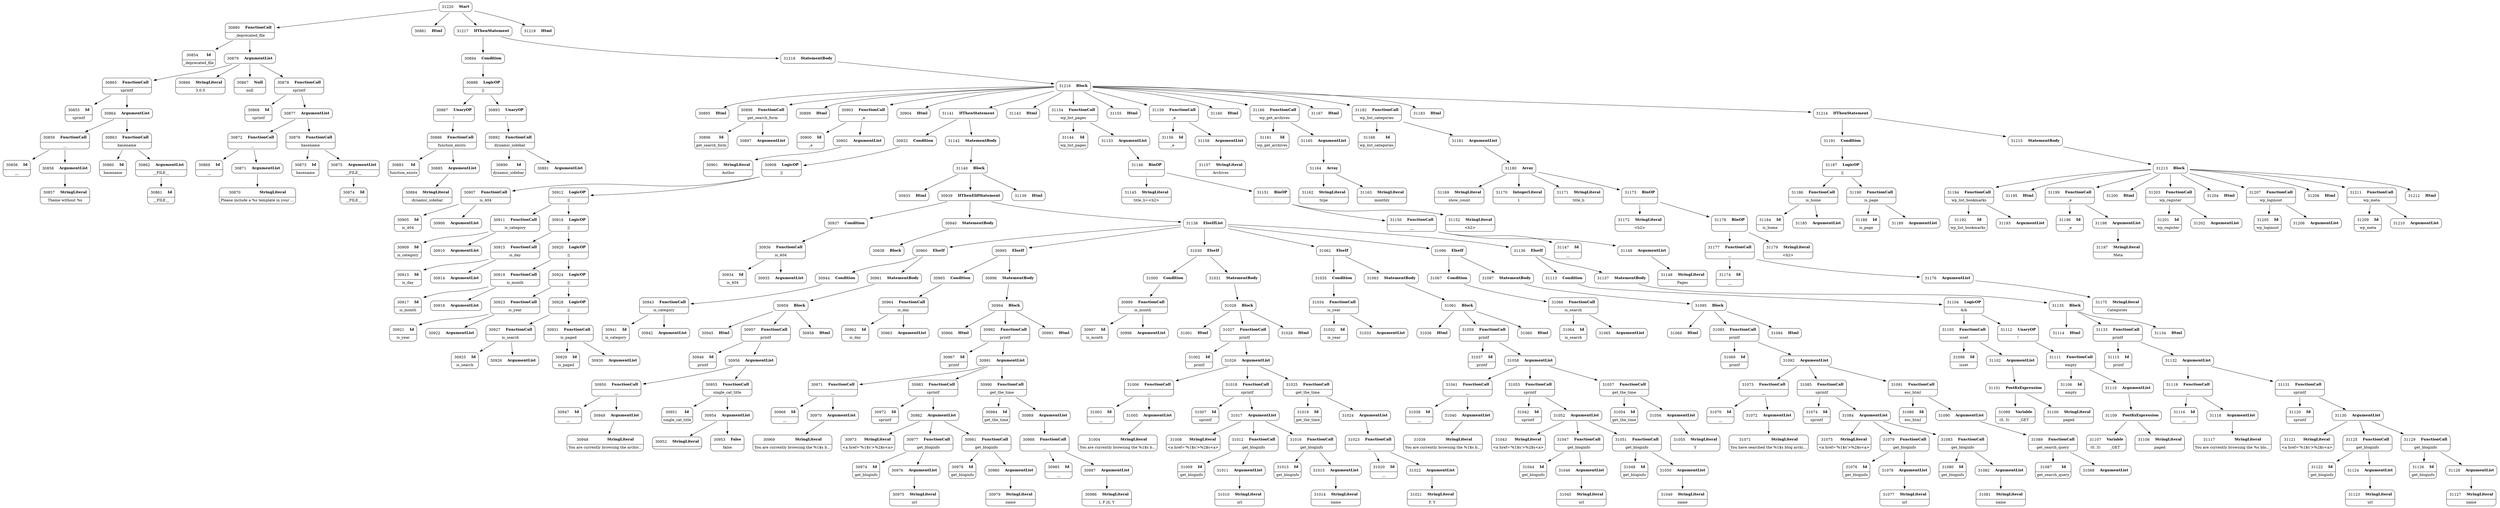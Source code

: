 digraph ast {
node [shape=none];
30854 [label=<<TABLE border='1' cellspacing='0' cellpadding='10' style='rounded' ><TR><TD border='0'>30854</TD><TD border='0'><B>Id</B></TD></TR><HR/><TR><TD border='0' cellpadding='5' colspan='2'>_deprecated_file</TD></TR></TABLE>>];
30855 [label=<<TABLE border='1' cellspacing='0' cellpadding='10' style='rounded' ><TR><TD border='0'>30855</TD><TD border='0'><B>Id</B></TD></TR><HR/><TR><TD border='0' cellpadding='5' colspan='2'>sprintf</TD></TR></TABLE>>];
30856 [label=<<TABLE border='1' cellspacing='0' cellpadding='10' style='rounded' ><TR><TD border='0'>30856</TD><TD border='0'><B>Id</B></TD></TR><HR/><TR><TD border='0' cellpadding='5' colspan='2'>__</TD></TR></TABLE>>];
30857 [label=<<TABLE border='1' cellspacing='0' cellpadding='10' style='rounded' ><TR><TD border='0'>30857</TD><TD border='0'><B>StringLiteral</B></TD></TR><HR/><TR><TD border='0' cellpadding='5' colspan='2'>Theme without %s</TD></TR></TABLE>>];
30858 [label=<<TABLE border='1' cellspacing='0' cellpadding='10' style='rounded' ><TR><TD border='0'>30858</TD><TD border='0'><B>ArgumentList</B></TD></TR></TABLE>>];
30858 -> 30857 [weight=2];
30859 [label=<<TABLE border='1' cellspacing='0' cellpadding='10' style='rounded' ><TR><TD border='0'>30859</TD><TD border='0'><B>FunctionCall</B></TD></TR><HR/><TR><TD border='0' cellpadding='5' colspan='2'>__</TD></TR></TABLE>>];
30859 -> 30856 [weight=2];
30859 -> 30858 [weight=2];
30860 [label=<<TABLE border='1' cellspacing='0' cellpadding='10' style='rounded' ><TR><TD border='0'>30860</TD><TD border='0'><B>Id</B></TD></TR><HR/><TR><TD border='0' cellpadding='5' colspan='2'>basename</TD></TR></TABLE>>];
30861 [label=<<TABLE border='1' cellspacing='0' cellpadding='10' style='rounded' ><TR><TD border='0'>30861</TD><TD border='0'><B>Id</B></TD></TR><HR/><TR><TD border='0' cellpadding='5' colspan='2'>__FILE__</TD></TR></TABLE>>];
30862 [label=<<TABLE border='1' cellspacing='0' cellpadding='10' style='rounded' ><TR><TD border='0'>30862</TD><TD border='0'><B>ArgumentList</B></TD></TR><HR/><TR><TD border='0' cellpadding='5' colspan='2'>__FILE__</TD></TR></TABLE>>];
30862 -> 30861 [weight=2];
30863 [label=<<TABLE border='1' cellspacing='0' cellpadding='10' style='rounded' ><TR><TD border='0'>30863</TD><TD border='0'><B>FunctionCall</B></TD></TR><HR/><TR><TD border='0' cellpadding='5' colspan='2'>basename</TD></TR></TABLE>>];
30863 -> 30860 [weight=2];
30863 -> 30862 [weight=2];
30864 [label=<<TABLE border='1' cellspacing='0' cellpadding='10' style='rounded' ><TR><TD border='0'>30864</TD><TD border='0'><B>ArgumentList</B></TD></TR></TABLE>>];
30864 -> 30859 [weight=2];
30864 -> 30863 [weight=2];
30865 [label=<<TABLE border='1' cellspacing='0' cellpadding='10' style='rounded' ><TR><TD border='0'>30865</TD><TD border='0'><B>FunctionCall</B></TD></TR><HR/><TR><TD border='0' cellpadding='5' colspan='2'>sprintf</TD></TR></TABLE>>];
30865 -> 30855 [weight=2];
30865 -> 30864 [weight=2];
30866 [label=<<TABLE border='1' cellspacing='0' cellpadding='10' style='rounded' ><TR><TD border='0'>30866</TD><TD border='0'><B>StringLiteral</B></TD></TR><HR/><TR><TD border='0' cellpadding='5' colspan='2'>3.0.0</TD></TR></TABLE>>];
30867 [label=<<TABLE border='1' cellspacing='0' cellpadding='10' style='rounded' ><TR><TD border='0'>30867</TD><TD border='0'><B>Null</B></TD></TR><HR/><TR><TD border='0' cellpadding='5' colspan='2'>null</TD></TR></TABLE>>];
30868 [label=<<TABLE border='1' cellspacing='0' cellpadding='10' style='rounded' ><TR><TD border='0'>30868</TD><TD border='0'><B>Id</B></TD></TR><HR/><TR><TD border='0' cellpadding='5' colspan='2'>sprintf</TD></TR></TABLE>>];
30869 [label=<<TABLE border='1' cellspacing='0' cellpadding='10' style='rounded' ><TR><TD border='0'>30869</TD><TD border='0'><B>Id</B></TD></TR><HR/><TR><TD border='0' cellpadding='5' colspan='2'>__</TD></TR></TABLE>>];
30870 [label=<<TABLE border='1' cellspacing='0' cellpadding='10' style='rounded' ><TR><TD border='0'>30870</TD><TD border='0'><B>StringLiteral</B></TD></TR><HR/><TR><TD border='0' cellpadding='5' colspan='2'>Please include a %s template in your ...</TD></TR></TABLE>>];
30871 [label=<<TABLE border='1' cellspacing='0' cellpadding='10' style='rounded' ><TR><TD border='0'>30871</TD><TD border='0'><B>ArgumentList</B></TD></TR></TABLE>>];
30871 -> 30870 [weight=2];
30872 [label=<<TABLE border='1' cellspacing='0' cellpadding='10' style='rounded' ><TR><TD border='0'>30872</TD><TD border='0'><B>FunctionCall</B></TD></TR><HR/><TR><TD border='0' cellpadding='5' colspan='2'>__</TD></TR></TABLE>>];
30872 -> 30869 [weight=2];
30872 -> 30871 [weight=2];
30873 [label=<<TABLE border='1' cellspacing='0' cellpadding='10' style='rounded' ><TR><TD border='0'>30873</TD><TD border='0'><B>Id</B></TD></TR><HR/><TR><TD border='0' cellpadding='5' colspan='2'>basename</TD></TR></TABLE>>];
30874 [label=<<TABLE border='1' cellspacing='0' cellpadding='10' style='rounded' ><TR><TD border='0'>30874</TD><TD border='0'><B>Id</B></TD></TR><HR/><TR><TD border='0' cellpadding='5' colspan='2'>__FILE__</TD></TR></TABLE>>];
30875 [label=<<TABLE border='1' cellspacing='0' cellpadding='10' style='rounded' ><TR><TD border='0'>30875</TD><TD border='0'><B>ArgumentList</B></TD></TR><HR/><TR><TD border='0' cellpadding='5' colspan='2'>__FILE__</TD></TR></TABLE>>];
30875 -> 30874 [weight=2];
30876 [label=<<TABLE border='1' cellspacing='0' cellpadding='10' style='rounded' ><TR><TD border='0'>30876</TD><TD border='0'><B>FunctionCall</B></TD></TR><HR/><TR><TD border='0' cellpadding='5' colspan='2'>basename</TD></TR></TABLE>>];
30876 -> 30873 [weight=2];
30876 -> 30875 [weight=2];
30877 [label=<<TABLE border='1' cellspacing='0' cellpadding='10' style='rounded' ><TR><TD border='0'>30877</TD><TD border='0'><B>ArgumentList</B></TD></TR></TABLE>>];
30877 -> 30872 [weight=2];
30877 -> 30876 [weight=2];
30878 [label=<<TABLE border='1' cellspacing='0' cellpadding='10' style='rounded' ><TR><TD border='0'>30878</TD><TD border='0'><B>FunctionCall</B></TD></TR><HR/><TR><TD border='0' cellpadding='5' colspan='2'>sprintf</TD></TR></TABLE>>];
30878 -> 30868 [weight=2];
30878 -> 30877 [weight=2];
30879 [label=<<TABLE border='1' cellspacing='0' cellpadding='10' style='rounded' ><TR><TD border='0'>30879</TD><TD border='0'><B>ArgumentList</B></TD></TR></TABLE>>];
30879 -> 30865 [weight=2];
30879 -> 30866 [weight=2];
30879 -> 30867 [weight=2];
30879 -> 30878 [weight=2];
30880 [label=<<TABLE border='1' cellspacing='0' cellpadding='10' style='rounded' ><TR><TD border='0'>30880</TD><TD border='0'><B>FunctionCall</B></TD></TR><HR/><TR><TD border='0' cellpadding='5' colspan='2'>_deprecated_file</TD></TR></TABLE>>];
30880 -> 30854 [weight=2];
30880 -> 30879 [weight=2];
30881 [label=<<TABLE border='1' cellspacing='0' cellpadding='10' style='rounded' ><TR><TD border='0'>30881</TD><TD border='0'><B>Html</B></TD></TR></TABLE>>];
30883 [label=<<TABLE border='1' cellspacing='0' cellpadding='10' style='rounded' ><TR><TD border='0'>30883</TD><TD border='0'><B>Id</B></TD></TR><HR/><TR><TD border='0' cellpadding='5' colspan='2'>function_exists</TD></TR></TABLE>>];
30884 [label=<<TABLE border='1' cellspacing='0' cellpadding='10' style='rounded' ><TR><TD border='0'>30884</TD><TD border='0'><B>StringLiteral</B></TD></TR><HR/><TR><TD border='0' cellpadding='5' colspan='2'>dynamic_sidebar</TD></TR></TABLE>>];
30885 [label=<<TABLE border='1' cellspacing='0' cellpadding='10' style='rounded' ><TR><TD border='0'>30885</TD><TD border='0'><B>ArgumentList</B></TD></TR></TABLE>>];
30885 -> 30884 [weight=2];
30886 [label=<<TABLE border='1' cellspacing='0' cellpadding='10' style='rounded' ><TR><TD border='0'>30886</TD><TD border='0'><B>FunctionCall</B></TD></TR><HR/><TR><TD border='0' cellpadding='5' colspan='2'>function_exists</TD></TR></TABLE>>];
30886 -> 30883 [weight=2];
30886 -> 30885 [weight=2];
30887 [label=<<TABLE border='1' cellspacing='0' cellpadding='10' style='rounded' ><TR><TD border='0'>30887</TD><TD border='0'><B>UnaryOP</B></TD></TR><HR/><TR><TD border='0' cellpadding='5' colspan='2'>!</TD></TR></TABLE>>];
30887 -> 30886 [weight=2];
30888 [label=<<TABLE border='1' cellspacing='0' cellpadding='10' style='rounded' ><TR><TD border='0'>30888</TD><TD border='0'><B>LogicOP</B></TD></TR><HR/><TR><TD border='0' cellpadding='5' colspan='2'>||</TD></TR></TABLE>>];
30888 -> 30887 [weight=2];
30888 -> 30893 [weight=2];
30890 [label=<<TABLE border='1' cellspacing='0' cellpadding='10' style='rounded' ><TR><TD border='0'>30890</TD><TD border='0'><B>Id</B></TD></TR><HR/><TR><TD border='0' cellpadding='5' colspan='2'>dynamic_sidebar</TD></TR></TABLE>>];
30891 [label=<<TABLE border='1' cellspacing='0' cellpadding='10' style='rounded' ><TR><TD border='0'>30891</TD><TD border='0'><B>ArgumentList</B></TD></TR></TABLE>>];
30892 [label=<<TABLE border='1' cellspacing='0' cellpadding='10' style='rounded' ><TR><TD border='0'>30892</TD><TD border='0'><B>FunctionCall</B></TD></TR><HR/><TR><TD border='0' cellpadding='5' colspan='2'>dynamic_sidebar</TD></TR></TABLE>>];
30892 -> 30890 [weight=2];
30892 -> 30891 [weight=2];
30893 [label=<<TABLE border='1' cellspacing='0' cellpadding='10' style='rounded' ><TR><TD border='0'>30893</TD><TD border='0'><B>UnaryOP</B></TD></TR><HR/><TR><TD border='0' cellpadding='5' colspan='2'>!</TD></TR></TABLE>>];
30893 -> 30892 [weight=2];
30894 [label=<<TABLE border='1' cellspacing='0' cellpadding='10' style='rounded' ><TR><TD border='0'>30894</TD><TD border='0'><B>Condition</B></TD></TR></TABLE>>];
30894 -> 30888 [weight=2];
30895 [label=<<TABLE border='1' cellspacing='0' cellpadding='10' style='rounded' ><TR><TD border='0'>30895</TD><TD border='0'><B>Html</B></TD></TR></TABLE>>];
30896 [label=<<TABLE border='1' cellspacing='0' cellpadding='10' style='rounded' ><TR><TD border='0'>30896</TD><TD border='0'><B>Id</B></TD></TR><HR/><TR><TD border='0' cellpadding='5' colspan='2'>get_search_form</TD></TR></TABLE>>];
30897 [label=<<TABLE border='1' cellspacing='0' cellpadding='10' style='rounded' ><TR><TD border='0'>30897</TD><TD border='0'><B>ArgumentList</B></TD></TR></TABLE>>];
30898 [label=<<TABLE border='1' cellspacing='0' cellpadding='10' style='rounded' ><TR><TD border='0'>30898</TD><TD border='0'><B>FunctionCall</B></TD></TR><HR/><TR><TD border='0' cellpadding='5' colspan='2'>get_search_form</TD></TR></TABLE>>];
30898 -> 30896 [weight=2];
30898 -> 30897 [weight=2];
30899 [label=<<TABLE border='1' cellspacing='0' cellpadding='10' style='rounded' ><TR><TD border='0'>30899</TD><TD border='0'><B>Html</B></TD></TR></TABLE>>];
30900 [label=<<TABLE border='1' cellspacing='0' cellpadding='10' style='rounded' ><TR><TD border='0'>30900</TD><TD border='0'><B>Id</B></TD></TR><HR/><TR><TD border='0' cellpadding='5' colspan='2'>_e</TD></TR></TABLE>>];
30901 [label=<<TABLE border='1' cellspacing='0' cellpadding='10' style='rounded' ><TR><TD border='0'>30901</TD><TD border='0'><B>StringLiteral</B></TD></TR><HR/><TR><TD border='0' cellpadding='5' colspan='2'>Author</TD></TR></TABLE>>];
30902 [label=<<TABLE border='1' cellspacing='0' cellpadding='10' style='rounded' ><TR><TD border='0'>30902</TD><TD border='0'><B>ArgumentList</B></TD></TR></TABLE>>];
30902 -> 30901 [weight=2];
30903 [label=<<TABLE border='1' cellspacing='0' cellpadding='10' style='rounded' ><TR><TD border='0'>30903</TD><TD border='0'><B>FunctionCall</B></TD></TR><HR/><TR><TD border='0' cellpadding='5' colspan='2'>_e</TD></TR></TABLE>>];
30903 -> 30900 [weight=2];
30903 -> 30902 [weight=2];
30904 [label=<<TABLE border='1' cellspacing='0' cellpadding='10' style='rounded' ><TR><TD border='0'>30904</TD><TD border='0'><B>Html</B></TD></TR></TABLE>>];
30905 [label=<<TABLE border='1' cellspacing='0' cellpadding='10' style='rounded' ><TR><TD border='0'>30905</TD><TD border='0'><B>Id</B></TD></TR><HR/><TR><TD border='0' cellpadding='5' colspan='2'>is_404</TD></TR></TABLE>>];
30906 [label=<<TABLE border='1' cellspacing='0' cellpadding='10' style='rounded' ><TR><TD border='0'>30906</TD><TD border='0'><B>ArgumentList</B></TD></TR></TABLE>>];
30907 [label=<<TABLE border='1' cellspacing='0' cellpadding='10' style='rounded' ><TR><TD border='0'>30907</TD><TD border='0'><B>FunctionCall</B></TD></TR><HR/><TR><TD border='0' cellpadding='5' colspan='2'>is_404</TD></TR></TABLE>>];
30907 -> 30905 [weight=2];
30907 -> 30906 [weight=2];
30908 [label=<<TABLE border='1' cellspacing='0' cellpadding='10' style='rounded' ><TR><TD border='0'>30908</TD><TD border='0'><B>LogicOP</B></TD></TR><HR/><TR><TD border='0' cellpadding='5' colspan='2'>||</TD></TR></TABLE>>];
30908 -> 30907 [weight=2];
30908 -> 30912 [weight=2];
30909 [label=<<TABLE border='1' cellspacing='0' cellpadding='10' style='rounded' ><TR><TD border='0'>30909</TD><TD border='0'><B>Id</B></TD></TR><HR/><TR><TD border='0' cellpadding='5' colspan='2'>is_category</TD></TR></TABLE>>];
30910 [label=<<TABLE border='1' cellspacing='0' cellpadding='10' style='rounded' ><TR><TD border='0'>30910</TD><TD border='0'><B>ArgumentList</B></TD></TR></TABLE>>];
30911 [label=<<TABLE border='1' cellspacing='0' cellpadding='10' style='rounded' ><TR><TD border='0'>30911</TD><TD border='0'><B>FunctionCall</B></TD></TR><HR/><TR><TD border='0' cellpadding='5' colspan='2'>is_category</TD></TR></TABLE>>];
30911 -> 30909 [weight=2];
30911 -> 30910 [weight=2];
30912 [label=<<TABLE border='1' cellspacing='0' cellpadding='10' style='rounded' ><TR><TD border='0'>30912</TD><TD border='0'><B>LogicOP</B></TD></TR><HR/><TR><TD border='0' cellpadding='5' colspan='2'>||</TD></TR></TABLE>>];
30912 -> 30911 [weight=2];
30912 -> 30916 [weight=2];
30913 [label=<<TABLE border='1' cellspacing='0' cellpadding='10' style='rounded' ><TR><TD border='0'>30913</TD><TD border='0'><B>Id</B></TD></TR><HR/><TR><TD border='0' cellpadding='5' colspan='2'>is_day</TD></TR></TABLE>>];
30914 [label=<<TABLE border='1' cellspacing='0' cellpadding='10' style='rounded' ><TR><TD border='0'>30914</TD><TD border='0'><B>ArgumentList</B></TD></TR></TABLE>>];
30915 [label=<<TABLE border='1' cellspacing='0' cellpadding='10' style='rounded' ><TR><TD border='0'>30915</TD><TD border='0'><B>FunctionCall</B></TD></TR><HR/><TR><TD border='0' cellpadding='5' colspan='2'>is_day</TD></TR></TABLE>>];
30915 -> 30913 [weight=2];
30915 -> 30914 [weight=2];
30916 [label=<<TABLE border='1' cellspacing='0' cellpadding='10' style='rounded' ><TR><TD border='0'>30916</TD><TD border='0'><B>LogicOP</B></TD></TR><HR/><TR><TD border='0' cellpadding='5' colspan='2'>||</TD></TR></TABLE>>];
30916 -> 30915 [weight=2];
30916 -> 30920 [weight=2];
30917 [label=<<TABLE border='1' cellspacing='0' cellpadding='10' style='rounded' ><TR><TD border='0'>30917</TD><TD border='0'><B>Id</B></TD></TR><HR/><TR><TD border='0' cellpadding='5' colspan='2'>is_month</TD></TR></TABLE>>];
30918 [label=<<TABLE border='1' cellspacing='0' cellpadding='10' style='rounded' ><TR><TD border='0'>30918</TD><TD border='0'><B>ArgumentList</B></TD></TR></TABLE>>];
30919 [label=<<TABLE border='1' cellspacing='0' cellpadding='10' style='rounded' ><TR><TD border='0'>30919</TD><TD border='0'><B>FunctionCall</B></TD></TR><HR/><TR><TD border='0' cellpadding='5' colspan='2'>is_month</TD></TR></TABLE>>];
30919 -> 30917 [weight=2];
30919 -> 30918 [weight=2];
30920 [label=<<TABLE border='1' cellspacing='0' cellpadding='10' style='rounded' ><TR><TD border='0'>30920</TD><TD border='0'><B>LogicOP</B></TD></TR><HR/><TR><TD border='0' cellpadding='5' colspan='2'>||</TD></TR></TABLE>>];
30920 -> 30919 [weight=2];
30920 -> 30924 [weight=2];
30921 [label=<<TABLE border='1' cellspacing='0' cellpadding='10' style='rounded' ><TR><TD border='0'>30921</TD><TD border='0'><B>Id</B></TD></TR><HR/><TR><TD border='0' cellpadding='5' colspan='2'>is_year</TD></TR></TABLE>>];
30922 [label=<<TABLE border='1' cellspacing='0' cellpadding='10' style='rounded' ><TR><TD border='0'>30922</TD><TD border='0'><B>ArgumentList</B></TD></TR></TABLE>>];
30923 [label=<<TABLE border='1' cellspacing='0' cellpadding='10' style='rounded' ><TR><TD border='0'>30923</TD><TD border='0'><B>FunctionCall</B></TD></TR><HR/><TR><TD border='0' cellpadding='5' colspan='2'>is_year</TD></TR></TABLE>>];
30923 -> 30921 [weight=2];
30923 -> 30922 [weight=2];
30924 [label=<<TABLE border='1' cellspacing='0' cellpadding='10' style='rounded' ><TR><TD border='0'>30924</TD><TD border='0'><B>LogicOP</B></TD></TR><HR/><TR><TD border='0' cellpadding='5' colspan='2'>||</TD></TR></TABLE>>];
30924 -> 30923 [weight=2];
30924 -> 30928 [weight=2];
30925 [label=<<TABLE border='1' cellspacing='0' cellpadding='10' style='rounded' ><TR><TD border='0'>30925</TD><TD border='0'><B>Id</B></TD></TR><HR/><TR><TD border='0' cellpadding='5' colspan='2'>is_search</TD></TR></TABLE>>];
30926 [label=<<TABLE border='1' cellspacing='0' cellpadding='10' style='rounded' ><TR><TD border='0'>30926</TD><TD border='0'><B>ArgumentList</B></TD></TR></TABLE>>];
30927 [label=<<TABLE border='1' cellspacing='0' cellpadding='10' style='rounded' ><TR><TD border='0'>30927</TD><TD border='0'><B>FunctionCall</B></TD></TR><HR/><TR><TD border='0' cellpadding='5' colspan='2'>is_search</TD></TR></TABLE>>];
30927 -> 30925 [weight=2];
30927 -> 30926 [weight=2];
30928 [label=<<TABLE border='1' cellspacing='0' cellpadding='10' style='rounded' ><TR><TD border='0'>30928</TD><TD border='0'><B>LogicOP</B></TD></TR><HR/><TR><TD border='0' cellpadding='5' colspan='2'>||</TD></TR></TABLE>>];
30928 -> 30927 [weight=2];
30928 -> 30931 [weight=2];
30929 [label=<<TABLE border='1' cellspacing='0' cellpadding='10' style='rounded' ><TR><TD border='0'>30929</TD><TD border='0'><B>Id</B></TD></TR><HR/><TR><TD border='0' cellpadding='5' colspan='2'>is_paged</TD></TR></TABLE>>];
30930 [label=<<TABLE border='1' cellspacing='0' cellpadding='10' style='rounded' ><TR><TD border='0'>30930</TD><TD border='0'><B>ArgumentList</B></TD></TR></TABLE>>];
30931 [label=<<TABLE border='1' cellspacing='0' cellpadding='10' style='rounded' ><TR><TD border='0'>30931</TD><TD border='0'><B>FunctionCall</B></TD></TR><HR/><TR><TD border='0' cellpadding='5' colspan='2'>is_paged</TD></TR></TABLE>>];
30931 -> 30929 [weight=2];
30931 -> 30930 [weight=2];
30932 [label=<<TABLE border='1' cellspacing='0' cellpadding='10' style='rounded' ><TR><TD border='0'>30932</TD><TD border='0'><B>Condition</B></TD></TR></TABLE>>];
30932 -> 30908 [weight=2];
30933 [label=<<TABLE border='1' cellspacing='0' cellpadding='10' style='rounded' ><TR><TD border='0'>30933</TD><TD border='0'><B>Html</B></TD></TR></TABLE>>];
30934 [label=<<TABLE border='1' cellspacing='0' cellpadding='10' style='rounded' ><TR><TD border='0'>30934</TD><TD border='0'><B>Id</B></TD></TR><HR/><TR><TD border='0' cellpadding='5' colspan='2'>is_404</TD></TR></TABLE>>];
30935 [label=<<TABLE border='1' cellspacing='0' cellpadding='10' style='rounded' ><TR><TD border='0'>30935</TD><TD border='0'><B>ArgumentList</B></TD></TR></TABLE>>];
30936 [label=<<TABLE border='1' cellspacing='0' cellpadding='10' style='rounded' ><TR><TD border='0'>30936</TD><TD border='0'><B>FunctionCall</B></TD></TR><HR/><TR><TD border='0' cellpadding='5' colspan='2'>is_404</TD></TR></TABLE>>];
30936 -> 30934 [weight=2];
30936 -> 30935 [weight=2];
30937 [label=<<TABLE border='1' cellspacing='0' cellpadding='10' style='rounded' ><TR><TD border='0'>30937</TD><TD border='0'><B>Condition</B></TD></TR></TABLE>>];
30937 -> 30936 [weight=2];
30938 [label=<<TABLE border='1' cellspacing='0' cellpadding='10' style='rounded' ><TR><TD border='0'>30938</TD><TD border='0'><B>Block</B></TD></TR></TABLE>>];
30939 [label=<<TABLE border='1' cellspacing='0' cellpadding='10' style='rounded' ><TR><TD border='0'>30939</TD><TD border='0'><B>IfThenElifStatement</B></TD></TR></TABLE>>];
30939 -> 30937 [weight=2];
30939 -> 30940 [weight=2];
30939 -> 31138 [weight=2];
30940 [label=<<TABLE border='1' cellspacing='0' cellpadding='10' style='rounded' ><TR><TD border='0'>30940</TD><TD border='0'><B>StatementBody</B></TD></TR></TABLE>>];
30940 -> 30938 [weight=2];
30941 [label=<<TABLE border='1' cellspacing='0' cellpadding='10' style='rounded' ><TR><TD border='0'>30941</TD><TD border='0'><B>Id</B></TD></TR><HR/><TR><TD border='0' cellpadding='5' colspan='2'>is_category</TD></TR></TABLE>>];
30942 [label=<<TABLE border='1' cellspacing='0' cellpadding='10' style='rounded' ><TR><TD border='0'>30942</TD><TD border='0'><B>ArgumentList</B></TD></TR></TABLE>>];
30943 [label=<<TABLE border='1' cellspacing='0' cellpadding='10' style='rounded' ><TR><TD border='0'>30943</TD><TD border='0'><B>FunctionCall</B></TD></TR><HR/><TR><TD border='0' cellpadding='5' colspan='2'>is_category</TD></TR></TABLE>>];
30943 -> 30941 [weight=2];
30943 -> 30942 [weight=2];
30944 [label=<<TABLE border='1' cellspacing='0' cellpadding='10' style='rounded' ><TR><TD border='0'>30944</TD><TD border='0'><B>Condition</B></TD></TR></TABLE>>];
30944 -> 30943 [weight=2];
30945 [label=<<TABLE border='1' cellspacing='0' cellpadding='10' style='rounded' ><TR><TD border='0'>30945</TD><TD border='0'><B>Html</B></TD></TR></TABLE>>];
30946 [label=<<TABLE border='1' cellspacing='0' cellpadding='10' style='rounded' ><TR><TD border='0'>30946</TD><TD border='0'><B>Id</B></TD></TR><HR/><TR><TD border='0' cellpadding='5' colspan='2'>printf</TD></TR></TABLE>>];
30947 [label=<<TABLE border='1' cellspacing='0' cellpadding='10' style='rounded' ><TR><TD border='0'>30947</TD><TD border='0'><B>Id</B></TD></TR><HR/><TR><TD border='0' cellpadding='5' colspan='2'>__</TD></TR></TABLE>>];
30948 [label=<<TABLE border='1' cellspacing='0' cellpadding='10' style='rounded' ><TR><TD border='0'>30948</TD><TD border='0'><B>StringLiteral</B></TD></TR><HR/><TR><TD border='0' cellpadding='5' colspan='2'>You are currently browsing the archiv...</TD></TR></TABLE>>];
30949 [label=<<TABLE border='1' cellspacing='0' cellpadding='10' style='rounded' ><TR><TD border='0'>30949</TD><TD border='0'><B>ArgumentList</B></TD></TR></TABLE>>];
30949 -> 30948 [weight=2];
30950 [label=<<TABLE border='1' cellspacing='0' cellpadding='10' style='rounded' ><TR><TD border='0'>30950</TD><TD border='0'><B>FunctionCall</B></TD></TR><HR/><TR><TD border='0' cellpadding='5' colspan='2'>__</TD></TR></TABLE>>];
30950 -> 30947 [weight=2];
30950 -> 30949 [weight=2];
30951 [label=<<TABLE border='1' cellspacing='0' cellpadding='10' style='rounded' ><TR><TD border='0'>30951</TD><TD border='0'><B>Id</B></TD></TR><HR/><TR><TD border='0' cellpadding='5' colspan='2'>single_cat_title</TD></TR></TABLE>>];
30952 [label=<<TABLE border='1' cellspacing='0' cellpadding='10' style='rounded' ><TR><TD border='0'>30952</TD><TD border='0'><B>StringLiteral</B></TD></TR><HR/><TR><TD border='0' cellpadding='5' colspan='2'></TD></TR></TABLE>>];
30953 [label=<<TABLE border='1' cellspacing='0' cellpadding='10' style='rounded' ><TR><TD border='0'>30953</TD><TD border='0'><B>False</B></TD></TR><HR/><TR><TD border='0' cellpadding='5' colspan='2'>false</TD></TR></TABLE>>];
30954 [label=<<TABLE border='1' cellspacing='0' cellpadding='10' style='rounded' ><TR><TD border='0'>30954</TD><TD border='0'><B>ArgumentList</B></TD></TR></TABLE>>];
30954 -> 30952 [weight=2];
30954 -> 30953 [weight=2];
30955 [label=<<TABLE border='1' cellspacing='0' cellpadding='10' style='rounded' ><TR><TD border='0'>30955</TD><TD border='0'><B>FunctionCall</B></TD></TR><HR/><TR><TD border='0' cellpadding='5' colspan='2'>single_cat_title</TD></TR></TABLE>>];
30955 -> 30951 [weight=2];
30955 -> 30954 [weight=2];
30956 [label=<<TABLE border='1' cellspacing='0' cellpadding='10' style='rounded' ><TR><TD border='0'>30956</TD><TD border='0'><B>ArgumentList</B></TD></TR></TABLE>>];
30956 -> 30950 [weight=2];
30956 -> 30955 [weight=2];
30957 [label=<<TABLE border='1' cellspacing='0' cellpadding='10' style='rounded' ><TR><TD border='0'>30957</TD><TD border='0'><B>FunctionCall</B></TD></TR><HR/><TR><TD border='0' cellpadding='5' colspan='2'>printf</TD></TR></TABLE>>];
30957 -> 30946 [weight=2];
30957 -> 30956 [weight=2];
30958 [label=<<TABLE border='1' cellspacing='0' cellpadding='10' style='rounded' ><TR><TD border='0'>30958</TD><TD border='0'><B>Html</B></TD></TR></TABLE>>];
30959 [label=<<TABLE border='1' cellspacing='0' cellpadding='10' style='rounded' ><TR><TD border='0'>30959</TD><TD border='0'><B>Block</B></TD></TR></TABLE>>];
30959 -> 30945 [weight=2];
30959 -> 30957 [weight=2];
30959 -> 30958 [weight=2];
30960 [label=<<TABLE border='1' cellspacing='0' cellpadding='10' style='rounded' ><TR><TD border='0'>30960</TD><TD border='0'><B>ElseIf</B></TD></TR></TABLE>>];
30960 -> 30944 [weight=2];
30960 -> 30961 [weight=2];
30961 [label=<<TABLE border='1' cellspacing='0' cellpadding='10' style='rounded' ><TR><TD border='0'>30961</TD><TD border='0'><B>StatementBody</B></TD></TR></TABLE>>];
30961 -> 30959 [weight=2];
30962 [label=<<TABLE border='1' cellspacing='0' cellpadding='10' style='rounded' ><TR><TD border='0'>30962</TD><TD border='0'><B>Id</B></TD></TR><HR/><TR><TD border='0' cellpadding='5' colspan='2'>is_day</TD></TR></TABLE>>];
30963 [label=<<TABLE border='1' cellspacing='0' cellpadding='10' style='rounded' ><TR><TD border='0'>30963</TD><TD border='0'><B>ArgumentList</B></TD></TR></TABLE>>];
30964 [label=<<TABLE border='1' cellspacing='0' cellpadding='10' style='rounded' ><TR><TD border='0'>30964</TD><TD border='0'><B>FunctionCall</B></TD></TR><HR/><TR><TD border='0' cellpadding='5' colspan='2'>is_day</TD></TR></TABLE>>];
30964 -> 30962 [weight=2];
30964 -> 30963 [weight=2];
30965 [label=<<TABLE border='1' cellspacing='0' cellpadding='10' style='rounded' ><TR><TD border='0'>30965</TD><TD border='0'><B>Condition</B></TD></TR></TABLE>>];
30965 -> 30964 [weight=2];
30966 [label=<<TABLE border='1' cellspacing='0' cellpadding='10' style='rounded' ><TR><TD border='0'>30966</TD><TD border='0'><B>Html</B></TD></TR></TABLE>>];
30967 [label=<<TABLE border='1' cellspacing='0' cellpadding='10' style='rounded' ><TR><TD border='0'>30967</TD><TD border='0'><B>Id</B></TD></TR><HR/><TR><TD border='0' cellpadding='5' colspan='2'>printf</TD></TR></TABLE>>];
30968 [label=<<TABLE border='1' cellspacing='0' cellpadding='10' style='rounded' ><TR><TD border='0'>30968</TD><TD border='0'><B>Id</B></TD></TR><HR/><TR><TD border='0' cellpadding='5' colspan='2'>__</TD></TR></TABLE>>];
30969 [label=<<TABLE border='1' cellspacing='0' cellpadding='10' style='rounded' ><TR><TD border='0'>30969</TD><TD border='0'><B>StringLiteral</B></TD></TR><HR/><TR><TD border='0' cellpadding='5' colspan='2'>You are currently browsing the %1$s b...</TD></TR></TABLE>>];
30970 [label=<<TABLE border='1' cellspacing='0' cellpadding='10' style='rounded' ><TR><TD border='0'>30970</TD><TD border='0'><B>ArgumentList</B></TD></TR></TABLE>>];
30970 -> 30969 [weight=2];
30971 [label=<<TABLE border='1' cellspacing='0' cellpadding='10' style='rounded' ><TR><TD border='0'>30971</TD><TD border='0'><B>FunctionCall</B></TD></TR><HR/><TR><TD border='0' cellpadding='5' colspan='2'>__</TD></TR></TABLE>>];
30971 -> 30968 [weight=2];
30971 -> 30970 [weight=2];
30972 [label=<<TABLE border='1' cellspacing='0' cellpadding='10' style='rounded' ><TR><TD border='0'>30972</TD><TD border='0'><B>Id</B></TD></TR><HR/><TR><TD border='0' cellpadding='5' colspan='2'>sprintf</TD></TR></TABLE>>];
30973 [label=<<TABLE border='1' cellspacing='0' cellpadding='10' style='rounded' ><TR><TD border='0'>30973</TD><TD border='0'><B>StringLiteral</B></TD></TR><HR/><TR><TD border='0' cellpadding='5' colspan='2'>&lt;a href='%1$s'&gt;%2$s&lt;a&gt;</TD></TR></TABLE>>];
30974 [label=<<TABLE border='1' cellspacing='0' cellpadding='10' style='rounded' ><TR><TD border='0'>30974</TD><TD border='0'><B>Id</B></TD></TR><HR/><TR><TD border='0' cellpadding='5' colspan='2'>get_bloginfo</TD></TR></TABLE>>];
30975 [label=<<TABLE border='1' cellspacing='0' cellpadding='10' style='rounded' ><TR><TD border='0'>30975</TD><TD border='0'><B>StringLiteral</B></TD></TR><HR/><TR><TD border='0' cellpadding='5' colspan='2'>url</TD></TR></TABLE>>];
30976 [label=<<TABLE border='1' cellspacing='0' cellpadding='10' style='rounded' ><TR><TD border='0'>30976</TD><TD border='0'><B>ArgumentList</B></TD></TR></TABLE>>];
30976 -> 30975 [weight=2];
30977 [label=<<TABLE border='1' cellspacing='0' cellpadding='10' style='rounded' ><TR><TD border='0'>30977</TD><TD border='0'><B>FunctionCall</B></TD></TR><HR/><TR><TD border='0' cellpadding='5' colspan='2'>get_bloginfo</TD></TR></TABLE>>];
30977 -> 30974 [weight=2];
30977 -> 30976 [weight=2];
30978 [label=<<TABLE border='1' cellspacing='0' cellpadding='10' style='rounded' ><TR><TD border='0'>30978</TD><TD border='0'><B>Id</B></TD></TR><HR/><TR><TD border='0' cellpadding='5' colspan='2'>get_bloginfo</TD></TR></TABLE>>];
30979 [label=<<TABLE border='1' cellspacing='0' cellpadding='10' style='rounded' ><TR><TD border='0'>30979</TD><TD border='0'><B>StringLiteral</B></TD></TR><HR/><TR><TD border='0' cellpadding='5' colspan='2'>name</TD></TR></TABLE>>];
30980 [label=<<TABLE border='1' cellspacing='0' cellpadding='10' style='rounded' ><TR><TD border='0'>30980</TD><TD border='0'><B>ArgumentList</B></TD></TR></TABLE>>];
30980 -> 30979 [weight=2];
30981 [label=<<TABLE border='1' cellspacing='0' cellpadding='10' style='rounded' ><TR><TD border='0'>30981</TD><TD border='0'><B>FunctionCall</B></TD></TR><HR/><TR><TD border='0' cellpadding='5' colspan='2'>get_bloginfo</TD></TR></TABLE>>];
30981 -> 30978 [weight=2];
30981 -> 30980 [weight=2];
30982 [label=<<TABLE border='1' cellspacing='0' cellpadding='10' style='rounded' ><TR><TD border='0'>30982</TD><TD border='0'><B>ArgumentList</B></TD></TR></TABLE>>];
30982 -> 30973 [weight=2];
30982 -> 30977 [weight=2];
30982 -> 30981 [weight=2];
30983 [label=<<TABLE border='1' cellspacing='0' cellpadding='10' style='rounded' ><TR><TD border='0'>30983</TD><TD border='0'><B>FunctionCall</B></TD></TR><HR/><TR><TD border='0' cellpadding='5' colspan='2'>sprintf</TD></TR></TABLE>>];
30983 -> 30972 [weight=2];
30983 -> 30982 [weight=2];
30984 [label=<<TABLE border='1' cellspacing='0' cellpadding='10' style='rounded' ><TR><TD border='0'>30984</TD><TD border='0'><B>Id</B></TD></TR><HR/><TR><TD border='0' cellpadding='5' colspan='2'>get_the_time</TD></TR></TABLE>>];
30985 [label=<<TABLE border='1' cellspacing='0' cellpadding='10' style='rounded' ><TR><TD border='0'>30985</TD><TD border='0'><B>Id</B></TD></TR><HR/><TR><TD border='0' cellpadding='5' colspan='2'>__</TD></TR></TABLE>>];
30986 [label=<<TABLE border='1' cellspacing='0' cellpadding='10' style='rounded' ><TR><TD border='0'>30986</TD><TD border='0'><B>StringLiteral</B></TD></TR><HR/><TR><TD border='0' cellpadding='5' colspan='2'>l, F jS, Y</TD></TR></TABLE>>];
30987 [label=<<TABLE border='1' cellspacing='0' cellpadding='10' style='rounded' ><TR><TD border='0'>30987</TD><TD border='0'><B>ArgumentList</B></TD></TR></TABLE>>];
30987 -> 30986 [weight=2];
30988 [label=<<TABLE border='1' cellspacing='0' cellpadding='10' style='rounded' ><TR><TD border='0'>30988</TD><TD border='0'><B>FunctionCall</B></TD></TR><HR/><TR><TD border='0' cellpadding='5' colspan='2'>__</TD></TR></TABLE>>];
30988 -> 30985 [weight=2];
30988 -> 30987 [weight=2];
30989 [label=<<TABLE border='1' cellspacing='0' cellpadding='10' style='rounded' ><TR><TD border='0'>30989</TD><TD border='0'><B>ArgumentList</B></TD></TR></TABLE>>];
30989 -> 30988 [weight=2];
30990 [label=<<TABLE border='1' cellspacing='0' cellpadding='10' style='rounded' ><TR><TD border='0'>30990</TD><TD border='0'><B>FunctionCall</B></TD></TR><HR/><TR><TD border='0' cellpadding='5' colspan='2'>get_the_time</TD></TR></TABLE>>];
30990 -> 30984 [weight=2];
30990 -> 30989 [weight=2];
30991 [label=<<TABLE border='1' cellspacing='0' cellpadding='10' style='rounded' ><TR><TD border='0'>30991</TD><TD border='0'><B>ArgumentList</B></TD></TR></TABLE>>];
30991 -> 30971 [weight=2];
30991 -> 30983 [weight=2];
30991 -> 30990 [weight=2];
30992 [label=<<TABLE border='1' cellspacing='0' cellpadding='10' style='rounded' ><TR><TD border='0'>30992</TD><TD border='0'><B>FunctionCall</B></TD></TR><HR/><TR><TD border='0' cellpadding='5' colspan='2'>printf</TD></TR></TABLE>>];
30992 -> 30967 [weight=2];
30992 -> 30991 [weight=2];
30993 [label=<<TABLE border='1' cellspacing='0' cellpadding='10' style='rounded' ><TR><TD border='0'>30993</TD><TD border='0'><B>Html</B></TD></TR></TABLE>>];
30994 [label=<<TABLE border='1' cellspacing='0' cellpadding='10' style='rounded' ><TR><TD border='0'>30994</TD><TD border='0'><B>Block</B></TD></TR></TABLE>>];
30994 -> 30966 [weight=2];
30994 -> 30992 [weight=2];
30994 -> 30993 [weight=2];
30995 [label=<<TABLE border='1' cellspacing='0' cellpadding='10' style='rounded' ><TR><TD border='0'>30995</TD><TD border='0'><B>ElseIf</B></TD></TR></TABLE>>];
30995 -> 30965 [weight=2];
30995 -> 30996 [weight=2];
30996 [label=<<TABLE border='1' cellspacing='0' cellpadding='10' style='rounded' ><TR><TD border='0'>30996</TD><TD border='0'><B>StatementBody</B></TD></TR></TABLE>>];
30996 -> 30994 [weight=2];
30997 [label=<<TABLE border='1' cellspacing='0' cellpadding='10' style='rounded' ><TR><TD border='0'>30997</TD><TD border='0'><B>Id</B></TD></TR><HR/><TR><TD border='0' cellpadding='5' colspan='2'>is_month</TD></TR></TABLE>>];
30998 [label=<<TABLE border='1' cellspacing='0' cellpadding='10' style='rounded' ><TR><TD border='0'>30998</TD><TD border='0'><B>ArgumentList</B></TD></TR></TABLE>>];
30999 [label=<<TABLE border='1' cellspacing='0' cellpadding='10' style='rounded' ><TR><TD border='0'>30999</TD><TD border='0'><B>FunctionCall</B></TD></TR><HR/><TR><TD border='0' cellpadding='5' colspan='2'>is_month</TD></TR></TABLE>>];
30999 -> 30997 [weight=2];
30999 -> 30998 [weight=2];
31000 [label=<<TABLE border='1' cellspacing='0' cellpadding='10' style='rounded' ><TR><TD border='0'>31000</TD><TD border='0'><B>Condition</B></TD></TR></TABLE>>];
31000 -> 30999 [weight=2];
31001 [label=<<TABLE border='1' cellspacing='0' cellpadding='10' style='rounded' ><TR><TD border='0'>31001</TD><TD border='0'><B>Html</B></TD></TR></TABLE>>];
31002 [label=<<TABLE border='1' cellspacing='0' cellpadding='10' style='rounded' ><TR><TD border='0'>31002</TD><TD border='0'><B>Id</B></TD></TR><HR/><TR><TD border='0' cellpadding='5' colspan='2'>printf</TD></TR></TABLE>>];
31003 [label=<<TABLE border='1' cellspacing='0' cellpadding='10' style='rounded' ><TR><TD border='0'>31003</TD><TD border='0'><B>Id</B></TD></TR><HR/><TR><TD border='0' cellpadding='5' colspan='2'>__</TD></TR></TABLE>>];
31004 [label=<<TABLE border='1' cellspacing='0' cellpadding='10' style='rounded' ><TR><TD border='0'>31004</TD><TD border='0'><B>StringLiteral</B></TD></TR><HR/><TR><TD border='0' cellpadding='5' colspan='2'>You are currently browsing the %1$s b...</TD></TR></TABLE>>];
31005 [label=<<TABLE border='1' cellspacing='0' cellpadding='10' style='rounded' ><TR><TD border='0'>31005</TD><TD border='0'><B>ArgumentList</B></TD></TR></TABLE>>];
31005 -> 31004 [weight=2];
31006 [label=<<TABLE border='1' cellspacing='0' cellpadding='10' style='rounded' ><TR><TD border='0'>31006</TD><TD border='0'><B>FunctionCall</B></TD></TR><HR/><TR><TD border='0' cellpadding='5' colspan='2'>__</TD></TR></TABLE>>];
31006 -> 31003 [weight=2];
31006 -> 31005 [weight=2];
31007 [label=<<TABLE border='1' cellspacing='0' cellpadding='10' style='rounded' ><TR><TD border='0'>31007</TD><TD border='0'><B>Id</B></TD></TR><HR/><TR><TD border='0' cellpadding='5' colspan='2'>sprintf</TD></TR></TABLE>>];
31008 [label=<<TABLE border='1' cellspacing='0' cellpadding='10' style='rounded' ><TR><TD border='0'>31008</TD><TD border='0'><B>StringLiteral</B></TD></TR><HR/><TR><TD border='0' cellpadding='5' colspan='2'>&lt;a href='%1$s'&gt;%2$s&lt;a&gt;</TD></TR></TABLE>>];
31009 [label=<<TABLE border='1' cellspacing='0' cellpadding='10' style='rounded' ><TR><TD border='0'>31009</TD><TD border='0'><B>Id</B></TD></TR><HR/><TR><TD border='0' cellpadding='5' colspan='2'>get_bloginfo</TD></TR></TABLE>>];
31010 [label=<<TABLE border='1' cellspacing='0' cellpadding='10' style='rounded' ><TR><TD border='0'>31010</TD><TD border='0'><B>StringLiteral</B></TD></TR><HR/><TR><TD border='0' cellpadding='5' colspan='2'>url</TD></TR></TABLE>>];
31011 [label=<<TABLE border='1' cellspacing='0' cellpadding='10' style='rounded' ><TR><TD border='0'>31011</TD><TD border='0'><B>ArgumentList</B></TD></TR></TABLE>>];
31011 -> 31010 [weight=2];
31012 [label=<<TABLE border='1' cellspacing='0' cellpadding='10' style='rounded' ><TR><TD border='0'>31012</TD><TD border='0'><B>FunctionCall</B></TD></TR><HR/><TR><TD border='0' cellpadding='5' colspan='2'>get_bloginfo</TD></TR></TABLE>>];
31012 -> 31009 [weight=2];
31012 -> 31011 [weight=2];
31013 [label=<<TABLE border='1' cellspacing='0' cellpadding='10' style='rounded' ><TR><TD border='0'>31013</TD><TD border='0'><B>Id</B></TD></TR><HR/><TR><TD border='0' cellpadding='5' colspan='2'>get_bloginfo</TD></TR></TABLE>>];
31014 [label=<<TABLE border='1' cellspacing='0' cellpadding='10' style='rounded' ><TR><TD border='0'>31014</TD><TD border='0'><B>StringLiteral</B></TD></TR><HR/><TR><TD border='0' cellpadding='5' colspan='2'>name</TD></TR></TABLE>>];
31015 [label=<<TABLE border='1' cellspacing='0' cellpadding='10' style='rounded' ><TR><TD border='0'>31015</TD><TD border='0'><B>ArgumentList</B></TD></TR></TABLE>>];
31015 -> 31014 [weight=2];
31016 [label=<<TABLE border='1' cellspacing='0' cellpadding='10' style='rounded' ><TR><TD border='0'>31016</TD><TD border='0'><B>FunctionCall</B></TD></TR><HR/><TR><TD border='0' cellpadding='5' colspan='2'>get_bloginfo</TD></TR></TABLE>>];
31016 -> 31013 [weight=2];
31016 -> 31015 [weight=2];
31017 [label=<<TABLE border='1' cellspacing='0' cellpadding='10' style='rounded' ><TR><TD border='0'>31017</TD><TD border='0'><B>ArgumentList</B></TD></TR></TABLE>>];
31017 -> 31008 [weight=2];
31017 -> 31012 [weight=2];
31017 -> 31016 [weight=2];
31018 [label=<<TABLE border='1' cellspacing='0' cellpadding='10' style='rounded' ><TR><TD border='0'>31018</TD><TD border='0'><B>FunctionCall</B></TD></TR><HR/><TR><TD border='0' cellpadding='5' colspan='2'>sprintf</TD></TR></TABLE>>];
31018 -> 31007 [weight=2];
31018 -> 31017 [weight=2];
31019 [label=<<TABLE border='1' cellspacing='0' cellpadding='10' style='rounded' ><TR><TD border='0'>31019</TD><TD border='0'><B>Id</B></TD></TR><HR/><TR><TD border='0' cellpadding='5' colspan='2'>get_the_time</TD></TR></TABLE>>];
31020 [label=<<TABLE border='1' cellspacing='0' cellpadding='10' style='rounded' ><TR><TD border='0'>31020</TD><TD border='0'><B>Id</B></TD></TR><HR/><TR><TD border='0' cellpadding='5' colspan='2'>__</TD></TR></TABLE>>];
31021 [label=<<TABLE border='1' cellspacing='0' cellpadding='10' style='rounded' ><TR><TD border='0'>31021</TD><TD border='0'><B>StringLiteral</B></TD></TR><HR/><TR><TD border='0' cellpadding='5' colspan='2'>F, Y</TD></TR></TABLE>>];
31022 [label=<<TABLE border='1' cellspacing='0' cellpadding='10' style='rounded' ><TR><TD border='0'>31022</TD><TD border='0'><B>ArgumentList</B></TD></TR></TABLE>>];
31022 -> 31021 [weight=2];
31023 [label=<<TABLE border='1' cellspacing='0' cellpadding='10' style='rounded' ><TR><TD border='0'>31023</TD><TD border='0'><B>FunctionCall</B></TD></TR><HR/><TR><TD border='0' cellpadding='5' colspan='2'>__</TD></TR></TABLE>>];
31023 -> 31020 [weight=2];
31023 -> 31022 [weight=2];
31024 [label=<<TABLE border='1' cellspacing='0' cellpadding='10' style='rounded' ><TR><TD border='0'>31024</TD><TD border='0'><B>ArgumentList</B></TD></TR></TABLE>>];
31024 -> 31023 [weight=2];
31025 [label=<<TABLE border='1' cellspacing='0' cellpadding='10' style='rounded' ><TR><TD border='0'>31025</TD><TD border='0'><B>FunctionCall</B></TD></TR><HR/><TR><TD border='0' cellpadding='5' colspan='2'>get_the_time</TD></TR></TABLE>>];
31025 -> 31019 [weight=2];
31025 -> 31024 [weight=2];
31026 [label=<<TABLE border='1' cellspacing='0' cellpadding='10' style='rounded' ><TR><TD border='0'>31026</TD><TD border='0'><B>ArgumentList</B></TD></TR></TABLE>>];
31026 -> 31006 [weight=2];
31026 -> 31018 [weight=2];
31026 -> 31025 [weight=2];
31027 [label=<<TABLE border='1' cellspacing='0' cellpadding='10' style='rounded' ><TR><TD border='0'>31027</TD><TD border='0'><B>FunctionCall</B></TD></TR><HR/><TR><TD border='0' cellpadding='5' colspan='2'>printf</TD></TR></TABLE>>];
31027 -> 31002 [weight=2];
31027 -> 31026 [weight=2];
31028 [label=<<TABLE border='1' cellspacing='0' cellpadding='10' style='rounded' ><TR><TD border='0'>31028</TD><TD border='0'><B>Html</B></TD></TR></TABLE>>];
31029 [label=<<TABLE border='1' cellspacing='0' cellpadding='10' style='rounded' ><TR><TD border='0'>31029</TD><TD border='0'><B>Block</B></TD></TR></TABLE>>];
31029 -> 31001 [weight=2];
31029 -> 31027 [weight=2];
31029 -> 31028 [weight=2];
31030 [label=<<TABLE border='1' cellspacing='0' cellpadding='10' style='rounded' ><TR><TD border='0'>31030</TD><TD border='0'><B>ElseIf</B></TD></TR></TABLE>>];
31030 -> 31000 [weight=2];
31030 -> 31031 [weight=2];
31031 [label=<<TABLE border='1' cellspacing='0' cellpadding='10' style='rounded' ><TR><TD border='0'>31031</TD><TD border='0'><B>StatementBody</B></TD></TR></TABLE>>];
31031 -> 31029 [weight=2];
31032 [label=<<TABLE border='1' cellspacing='0' cellpadding='10' style='rounded' ><TR><TD border='0'>31032</TD><TD border='0'><B>Id</B></TD></TR><HR/><TR><TD border='0' cellpadding='5' colspan='2'>is_year</TD></TR></TABLE>>];
31033 [label=<<TABLE border='1' cellspacing='0' cellpadding='10' style='rounded' ><TR><TD border='0'>31033</TD><TD border='0'><B>ArgumentList</B></TD></TR></TABLE>>];
31034 [label=<<TABLE border='1' cellspacing='0' cellpadding='10' style='rounded' ><TR><TD border='0'>31034</TD><TD border='0'><B>FunctionCall</B></TD></TR><HR/><TR><TD border='0' cellpadding='5' colspan='2'>is_year</TD></TR></TABLE>>];
31034 -> 31032 [weight=2];
31034 -> 31033 [weight=2];
31035 [label=<<TABLE border='1' cellspacing='0' cellpadding='10' style='rounded' ><TR><TD border='0'>31035</TD><TD border='0'><B>Condition</B></TD></TR></TABLE>>];
31035 -> 31034 [weight=2];
31036 [label=<<TABLE border='1' cellspacing='0' cellpadding='10' style='rounded' ><TR><TD border='0'>31036</TD><TD border='0'><B>Html</B></TD></TR></TABLE>>];
31037 [label=<<TABLE border='1' cellspacing='0' cellpadding='10' style='rounded' ><TR><TD border='0'>31037</TD><TD border='0'><B>Id</B></TD></TR><HR/><TR><TD border='0' cellpadding='5' colspan='2'>printf</TD></TR></TABLE>>];
31038 [label=<<TABLE border='1' cellspacing='0' cellpadding='10' style='rounded' ><TR><TD border='0'>31038</TD><TD border='0'><B>Id</B></TD></TR><HR/><TR><TD border='0' cellpadding='5' colspan='2'>__</TD></TR></TABLE>>];
31039 [label=<<TABLE border='1' cellspacing='0' cellpadding='10' style='rounded' ><TR><TD border='0'>31039</TD><TD border='0'><B>StringLiteral</B></TD></TR><HR/><TR><TD border='0' cellpadding='5' colspan='2'>You are currently browsing the %1$s b...</TD></TR></TABLE>>];
31040 [label=<<TABLE border='1' cellspacing='0' cellpadding='10' style='rounded' ><TR><TD border='0'>31040</TD><TD border='0'><B>ArgumentList</B></TD></TR></TABLE>>];
31040 -> 31039 [weight=2];
31041 [label=<<TABLE border='1' cellspacing='0' cellpadding='10' style='rounded' ><TR><TD border='0'>31041</TD><TD border='0'><B>FunctionCall</B></TD></TR><HR/><TR><TD border='0' cellpadding='5' colspan='2'>__</TD></TR></TABLE>>];
31041 -> 31038 [weight=2];
31041 -> 31040 [weight=2];
31042 [label=<<TABLE border='1' cellspacing='0' cellpadding='10' style='rounded' ><TR><TD border='0'>31042</TD><TD border='0'><B>Id</B></TD></TR><HR/><TR><TD border='0' cellpadding='5' colspan='2'>sprintf</TD></TR></TABLE>>];
31043 [label=<<TABLE border='1' cellspacing='0' cellpadding='10' style='rounded' ><TR><TD border='0'>31043</TD><TD border='0'><B>StringLiteral</B></TD></TR><HR/><TR><TD border='0' cellpadding='5' colspan='2'>&lt;a href='%1$s'&gt;%2$s&lt;a&gt;</TD></TR></TABLE>>];
31044 [label=<<TABLE border='1' cellspacing='0' cellpadding='10' style='rounded' ><TR><TD border='0'>31044</TD><TD border='0'><B>Id</B></TD></TR><HR/><TR><TD border='0' cellpadding='5' colspan='2'>get_bloginfo</TD></TR></TABLE>>];
31045 [label=<<TABLE border='1' cellspacing='0' cellpadding='10' style='rounded' ><TR><TD border='0'>31045</TD><TD border='0'><B>StringLiteral</B></TD></TR><HR/><TR><TD border='0' cellpadding='5' colspan='2'>url</TD></TR></TABLE>>];
31046 [label=<<TABLE border='1' cellspacing='0' cellpadding='10' style='rounded' ><TR><TD border='0'>31046</TD><TD border='0'><B>ArgumentList</B></TD></TR></TABLE>>];
31046 -> 31045 [weight=2];
31047 [label=<<TABLE border='1' cellspacing='0' cellpadding='10' style='rounded' ><TR><TD border='0'>31047</TD><TD border='0'><B>FunctionCall</B></TD></TR><HR/><TR><TD border='0' cellpadding='5' colspan='2'>get_bloginfo</TD></TR></TABLE>>];
31047 -> 31044 [weight=2];
31047 -> 31046 [weight=2];
31048 [label=<<TABLE border='1' cellspacing='0' cellpadding='10' style='rounded' ><TR><TD border='0'>31048</TD><TD border='0'><B>Id</B></TD></TR><HR/><TR><TD border='0' cellpadding='5' colspan='2'>get_bloginfo</TD></TR></TABLE>>];
31049 [label=<<TABLE border='1' cellspacing='0' cellpadding='10' style='rounded' ><TR><TD border='0'>31049</TD><TD border='0'><B>StringLiteral</B></TD></TR><HR/><TR><TD border='0' cellpadding='5' colspan='2'>name</TD></TR></TABLE>>];
31050 [label=<<TABLE border='1' cellspacing='0' cellpadding='10' style='rounded' ><TR><TD border='0'>31050</TD><TD border='0'><B>ArgumentList</B></TD></TR></TABLE>>];
31050 -> 31049 [weight=2];
31051 [label=<<TABLE border='1' cellspacing='0' cellpadding='10' style='rounded' ><TR><TD border='0'>31051</TD><TD border='0'><B>FunctionCall</B></TD></TR><HR/><TR><TD border='0' cellpadding='5' colspan='2'>get_bloginfo</TD></TR></TABLE>>];
31051 -> 31048 [weight=2];
31051 -> 31050 [weight=2];
31052 [label=<<TABLE border='1' cellspacing='0' cellpadding='10' style='rounded' ><TR><TD border='0'>31052</TD><TD border='0'><B>ArgumentList</B></TD></TR></TABLE>>];
31052 -> 31043 [weight=2];
31052 -> 31047 [weight=2];
31052 -> 31051 [weight=2];
31053 [label=<<TABLE border='1' cellspacing='0' cellpadding='10' style='rounded' ><TR><TD border='0'>31053</TD><TD border='0'><B>FunctionCall</B></TD></TR><HR/><TR><TD border='0' cellpadding='5' colspan='2'>sprintf</TD></TR></TABLE>>];
31053 -> 31042 [weight=2];
31053 -> 31052 [weight=2];
31054 [label=<<TABLE border='1' cellspacing='0' cellpadding='10' style='rounded' ><TR><TD border='0'>31054</TD><TD border='0'><B>Id</B></TD></TR><HR/><TR><TD border='0' cellpadding='5' colspan='2'>get_the_time</TD></TR></TABLE>>];
31055 [label=<<TABLE border='1' cellspacing='0' cellpadding='10' style='rounded' ><TR><TD border='0'>31055</TD><TD border='0'><B>StringLiteral</B></TD></TR><HR/><TR><TD border='0' cellpadding='5' colspan='2'>Y</TD></TR></TABLE>>];
31056 [label=<<TABLE border='1' cellspacing='0' cellpadding='10' style='rounded' ><TR><TD border='0'>31056</TD><TD border='0'><B>ArgumentList</B></TD></TR></TABLE>>];
31056 -> 31055 [weight=2];
31057 [label=<<TABLE border='1' cellspacing='0' cellpadding='10' style='rounded' ><TR><TD border='0'>31057</TD><TD border='0'><B>FunctionCall</B></TD></TR><HR/><TR><TD border='0' cellpadding='5' colspan='2'>get_the_time</TD></TR></TABLE>>];
31057 -> 31054 [weight=2];
31057 -> 31056 [weight=2];
31058 [label=<<TABLE border='1' cellspacing='0' cellpadding='10' style='rounded' ><TR><TD border='0'>31058</TD><TD border='0'><B>ArgumentList</B></TD></TR></TABLE>>];
31058 -> 31041 [weight=2];
31058 -> 31053 [weight=2];
31058 -> 31057 [weight=2];
31059 [label=<<TABLE border='1' cellspacing='0' cellpadding='10' style='rounded' ><TR><TD border='0'>31059</TD><TD border='0'><B>FunctionCall</B></TD></TR><HR/><TR><TD border='0' cellpadding='5' colspan='2'>printf</TD></TR></TABLE>>];
31059 -> 31037 [weight=2];
31059 -> 31058 [weight=2];
31060 [label=<<TABLE border='1' cellspacing='0' cellpadding='10' style='rounded' ><TR><TD border='0'>31060</TD><TD border='0'><B>Html</B></TD></TR></TABLE>>];
31061 [label=<<TABLE border='1' cellspacing='0' cellpadding='10' style='rounded' ><TR><TD border='0'>31061</TD><TD border='0'><B>Block</B></TD></TR></TABLE>>];
31061 -> 31036 [weight=2];
31061 -> 31059 [weight=2];
31061 -> 31060 [weight=2];
31062 [label=<<TABLE border='1' cellspacing='0' cellpadding='10' style='rounded' ><TR><TD border='0'>31062</TD><TD border='0'><B>ElseIf</B></TD></TR></TABLE>>];
31062 -> 31035 [weight=2];
31062 -> 31063 [weight=2];
31063 [label=<<TABLE border='1' cellspacing='0' cellpadding='10' style='rounded' ><TR><TD border='0'>31063</TD><TD border='0'><B>StatementBody</B></TD></TR></TABLE>>];
31063 -> 31061 [weight=2];
31064 [label=<<TABLE border='1' cellspacing='0' cellpadding='10' style='rounded' ><TR><TD border='0'>31064</TD><TD border='0'><B>Id</B></TD></TR><HR/><TR><TD border='0' cellpadding='5' colspan='2'>is_search</TD></TR></TABLE>>];
31065 [label=<<TABLE border='1' cellspacing='0' cellpadding='10' style='rounded' ><TR><TD border='0'>31065</TD><TD border='0'><B>ArgumentList</B></TD></TR></TABLE>>];
31066 [label=<<TABLE border='1' cellspacing='0' cellpadding='10' style='rounded' ><TR><TD border='0'>31066</TD><TD border='0'><B>FunctionCall</B></TD></TR><HR/><TR><TD border='0' cellpadding='5' colspan='2'>is_search</TD></TR></TABLE>>];
31066 -> 31064 [weight=2];
31066 -> 31065 [weight=2];
31067 [label=<<TABLE border='1' cellspacing='0' cellpadding='10' style='rounded' ><TR><TD border='0'>31067</TD><TD border='0'><B>Condition</B></TD></TR></TABLE>>];
31067 -> 31066 [weight=2];
31068 [label=<<TABLE border='1' cellspacing='0' cellpadding='10' style='rounded' ><TR><TD border='0'>31068</TD><TD border='0'><B>Html</B></TD></TR></TABLE>>];
31069 [label=<<TABLE border='1' cellspacing='0' cellpadding='10' style='rounded' ><TR><TD border='0'>31069</TD><TD border='0'><B>Id</B></TD></TR><HR/><TR><TD border='0' cellpadding='5' colspan='2'>printf</TD></TR></TABLE>>];
31070 [label=<<TABLE border='1' cellspacing='0' cellpadding='10' style='rounded' ><TR><TD border='0'>31070</TD><TD border='0'><B>Id</B></TD></TR><HR/><TR><TD border='0' cellpadding='5' colspan='2'>__</TD></TR></TABLE>>];
31071 [label=<<TABLE border='1' cellspacing='0' cellpadding='10' style='rounded' ><TR><TD border='0'>31071</TD><TD border='0'><B>StringLiteral</B></TD></TR><HR/><TR><TD border='0' cellpadding='5' colspan='2'>You have searched the %1$s blog archi...</TD></TR></TABLE>>];
31072 [label=<<TABLE border='1' cellspacing='0' cellpadding='10' style='rounded' ><TR><TD border='0'>31072</TD><TD border='0'><B>ArgumentList</B></TD></TR></TABLE>>];
31072 -> 31071 [weight=2];
31073 [label=<<TABLE border='1' cellspacing='0' cellpadding='10' style='rounded' ><TR><TD border='0'>31073</TD><TD border='0'><B>FunctionCall</B></TD></TR><HR/><TR><TD border='0' cellpadding='5' colspan='2'>__</TD></TR></TABLE>>];
31073 -> 31070 [weight=2];
31073 -> 31072 [weight=2];
31074 [label=<<TABLE border='1' cellspacing='0' cellpadding='10' style='rounded' ><TR><TD border='0'>31074</TD><TD border='0'><B>Id</B></TD></TR><HR/><TR><TD border='0' cellpadding='5' colspan='2'>sprintf</TD></TR></TABLE>>];
31075 [label=<<TABLE border='1' cellspacing='0' cellpadding='10' style='rounded' ><TR><TD border='0'>31075</TD><TD border='0'><B>StringLiteral</B></TD></TR><HR/><TR><TD border='0' cellpadding='5' colspan='2'>&lt;a href='%1$s'&gt;%2$s&lt;a&gt;</TD></TR></TABLE>>];
31076 [label=<<TABLE border='1' cellspacing='0' cellpadding='10' style='rounded' ><TR><TD border='0'>31076</TD><TD border='0'><B>Id</B></TD></TR><HR/><TR><TD border='0' cellpadding='5' colspan='2'>get_bloginfo</TD></TR></TABLE>>];
31077 [label=<<TABLE border='1' cellspacing='0' cellpadding='10' style='rounded' ><TR><TD border='0'>31077</TD><TD border='0'><B>StringLiteral</B></TD></TR><HR/><TR><TD border='0' cellpadding='5' colspan='2'>url</TD></TR></TABLE>>];
31078 [label=<<TABLE border='1' cellspacing='0' cellpadding='10' style='rounded' ><TR><TD border='0'>31078</TD><TD border='0'><B>ArgumentList</B></TD></TR></TABLE>>];
31078 -> 31077 [weight=2];
31079 [label=<<TABLE border='1' cellspacing='0' cellpadding='10' style='rounded' ><TR><TD border='0'>31079</TD><TD border='0'><B>FunctionCall</B></TD></TR><HR/><TR><TD border='0' cellpadding='5' colspan='2'>get_bloginfo</TD></TR></TABLE>>];
31079 -> 31076 [weight=2];
31079 -> 31078 [weight=2];
31080 [label=<<TABLE border='1' cellspacing='0' cellpadding='10' style='rounded' ><TR><TD border='0'>31080</TD><TD border='0'><B>Id</B></TD></TR><HR/><TR><TD border='0' cellpadding='5' colspan='2'>get_bloginfo</TD></TR></TABLE>>];
31081 [label=<<TABLE border='1' cellspacing='0' cellpadding='10' style='rounded' ><TR><TD border='0'>31081</TD><TD border='0'><B>StringLiteral</B></TD></TR><HR/><TR><TD border='0' cellpadding='5' colspan='2'>name</TD></TR></TABLE>>];
31082 [label=<<TABLE border='1' cellspacing='0' cellpadding='10' style='rounded' ><TR><TD border='0'>31082</TD><TD border='0'><B>ArgumentList</B></TD></TR></TABLE>>];
31082 -> 31081 [weight=2];
31083 [label=<<TABLE border='1' cellspacing='0' cellpadding='10' style='rounded' ><TR><TD border='0'>31083</TD><TD border='0'><B>FunctionCall</B></TD></TR><HR/><TR><TD border='0' cellpadding='5' colspan='2'>get_bloginfo</TD></TR></TABLE>>];
31083 -> 31080 [weight=2];
31083 -> 31082 [weight=2];
31084 [label=<<TABLE border='1' cellspacing='0' cellpadding='10' style='rounded' ><TR><TD border='0'>31084</TD><TD border='0'><B>ArgumentList</B></TD></TR></TABLE>>];
31084 -> 31075 [weight=2];
31084 -> 31079 [weight=2];
31084 -> 31083 [weight=2];
31085 [label=<<TABLE border='1' cellspacing='0' cellpadding='10' style='rounded' ><TR><TD border='0'>31085</TD><TD border='0'><B>FunctionCall</B></TD></TR><HR/><TR><TD border='0' cellpadding='5' colspan='2'>sprintf</TD></TR></TABLE>>];
31085 -> 31074 [weight=2];
31085 -> 31084 [weight=2];
31086 [label=<<TABLE border='1' cellspacing='0' cellpadding='10' style='rounded' ><TR><TD border='0'>31086</TD><TD border='0'><B>Id</B></TD></TR><HR/><TR><TD border='0' cellpadding='5' colspan='2'>esc_html</TD></TR></TABLE>>];
31087 [label=<<TABLE border='1' cellspacing='0' cellpadding='10' style='rounded' ><TR><TD border='0'>31087</TD><TD border='0'><B>Id</B></TD></TR><HR/><TR><TD border='0' cellpadding='5' colspan='2'>get_search_query</TD></TR></TABLE>>];
31088 [label=<<TABLE border='1' cellspacing='0' cellpadding='10' style='rounded' ><TR><TD border='0'>31088</TD><TD border='0'><B>ArgumentList</B></TD></TR></TABLE>>];
31089 [label=<<TABLE border='1' cellspacing='0' cellpadding='10' style='rounded' ><TR><TD border='0'>31089</TD><TD border='0'><B>FunctionCall</B></TD></TR><HR/><TR><TD border='0' cellpadding='5' colspan='2'>get_search_query</TD></TR></TABLE>>];
31089 -> 31087 [weight=2];
31089 -> 31088 [weight=2];
31090 [label=<<TABLE border='1' cellspacing='0' cellpadding='10' style='rounded' ><TR><TD border='0'>31090</TD><TD border='0'><B>ArgumentList</B></TD></TR></TABLE>>];
31090 -> 31089 [weight=2];
31091 [label=<<TABLE border='1' cellspacing='0' cellpadding='10' style='rounded' ><TR><TD border='0'>31091</TD><TD border='0'><B>FunctionCall</B></TD></TR><HR/><TR><TD border='0' cellpadding='5' colspan='2'>esc_html</TD></TR></TABLE>>];
31091 -> 31086 [weight=2];
31091 -> 31090 [weight=2];
31092 [label=<<TABLE border='1' cellspacing='0' cellpadding='10' style='rounded' ><TR><TD border='0'>31092</TD><TD border='0'><B>ArgumentList</B></TD></TR></TABLE>>];
31092 -> 31073 [weight=2];
31092 -> 31085 [weight=2];
31092 -> 31091 [weight=2];
31093 [label=<<TABLE border='1' cellspacing='0' cellpadding='10' style='rounded' ><TR><TD border='0'>31093</TD><TD border='0'><B>FunctionCall</B></TD></TR><HR/><TR><TD border='0' cellpadding='5' colspan='2'>printf</TD></TR></TABLE>>];
31093 -> 31069 [weight=2];
31093 -> 31092 [weight=2];
31094 [label=<<TABLE border='1' cellspacing='0' cellpadding='10' style='rounded' ><TR><TD border='0'>31094</TD><TD border='0'><B>Html</B></TD></TR></TABLE>>];
31095 [label=<<TABLE border='1' cellspacing='0' cellpadding='10' style='rounded' ><TR><TD border='0'>31095</TD><TD border='0'><B>Block</B></TD></TR></TABLE>>];
31095 -> 31068 [weight=2];
31095 -> 31093 [weight=2];
31095 -> 31094 [weight=2];
31096 [label=<<TABLE border='1' cellspacing='0' cellpadding='10' style='rounded' ><TR><TD border='0'>31096</TD><TD border='0'><B>ElseIf</B></TD></TR></TABLE>>];
31096 -> 31067 [weight=2];
31096 -> 31097 [weight=2];
31097 [label=<<TABLE border='1' cellspacing='0' cellpadding='10' style='rounded' ><TR><TD border='0'>31097</TD><TD border='0'><B>StatementBody</B></TD></TR></TABLE>>];
31097 -> 31095 [weight=2];
31098 [label=<<TABLE border='1' cellspacing='0' cellpadding='10' style='rounded' ><TR><TD border='0'>31098</TD><TD border='0'><B>Id</B></TD></TR><HR/><TR><TD border='0' cellpadding='5' colspan='2'>isset</TD></TR></TABLE>>];
31099 [label=<<TABLE border='1' cellspacing='0' cellpadding='10' style='rounded' ><TR><TD border='0'>31099</TD><TD border='0'><B>Variable</B></TD></TR><HR/><TR><TD border='0' cellpadding='5'>(0, 3)</TD><TD border='0' cellpadding='5'>_GET</TD></TR></TABLE>>];
31100 [label=<<TABLE border='1' cellspacing='0' cellpadding='10' style='rounded' ><TR><TD border='0'>31100</TD><TD border='0'><B>StringLiteral</B></TD></TR><HR/><TR><TD border='0' cellpadding='5' colspan='2'>paged</TD></TR></TABLE>>];
31101 [label=<<TABLE border='1' cellspacing='0' cellpadding='10' style='rounded' ><TR><TD border='0'>31101</TD><TD border='0'><B>PostfixExpression</B></TD></TR></TABLE>>];
31101 -> 31099 [weight=2];
31101 -> 31100 [weight=2];
31102 [label=<<TABLE border='1' cellspacing='0' cellpadding='10' style='rounded' ><TR><TD border='0'>31102</TD><TD border='0'><B>ArgumentList</B></TD></TR></TABLE>>];
31102 -> 31101 [weight=2];
31103 [label=<<TABLE border='1' cellspacing='0' cellpadding='10' style='rounded' ><TR><TD border='0'>31103</TD><TD border='0'><B>FunctionCall</B></TD></TR><HR/><TR><TD border='0' cellpadding='5' colspan='2'>isset</TD></TR></TABLE>>];
31103 -> 31098 [weight=2];
31103 -> 31102 [weight=2];
31104 [label=<<TABLE border='1' cellspacing='0' cellpadding='10' style='rounded' ><TR><TD border='0'>31104</TD><TD border='0'><B>LogicOP</B></TD></TR><HR/><TR><TD border='0' cellpadding='5' colspan='2'>&amp;&amp;</TD></TR></TABLE>>];
31104 -> 31103 [weight=2];
31104 -> 31112 [weight=2];
31106 [label=<<TABLE border='1' cellspacing='0' cellpadding='10' style='rounded' ><TR><TD border='0'>31106</TD><TD border='0'><B>Id</B></TD></TR><HR/><TR><TD border='0' cellpadding='5' colspan='2'>empty</TD></TR></TABLE>>];
31107 [label=<<TABLE border='1' cellspacing='0' cellpadding='10' style='rounded' ><TR><TD border='0'>31107</TD><TD border='0'><B>Variable</B></TD></TR><HR/><TR><TD border='0' cellpadding='5'>(0, 3)</TD><TD border='0' cellpadding='5'>_GET</TD></TR></TABLE>>];
31108 [label=<<TABLE border='1' cellspacing='0' cellpadding='10' style='rounded' ><TR><TD border='0'>31108</TD><TD border='0'><B>StringLiteral</B></TD></TR><HR/><TR><TD border='0' cellpadding='5' colspan='2'>paged</TD></TR></TABLE>>];
31109 [label=<<TABLE border='1' cellspacing='0' cellpadding='10' style='rounded' ><TR><TD border='0'>31109</TD><TD border='0'><B>PostfixExpression</B></TD></TR></TABLE>>];
31109 -> 31107 [weight=2];
31109 -> 31108 [weight=2];
31110 [label=<<TABLE border='1' cellspacing='0' cellpadding='10' style='rounded' ><TR><TD border='0'>31110</TD><TD border='0'><B>ArgumentList</B></TD></TR></TABLE>>];
31110 -> 31109 [weight=2];
31111 [label=<<TABLE border='1' cellspacing='0' cellpadding='10' style='rounded' ><TR><TD border='0'>31111</TD><TD border='0'><B>FunctionCall</B></TD></TR><HR/><TR><TD border='0' cellpadding='5' colspan='2'>empty</TD></TR></TABLE>>];
31111 -> 31106 [weight=2];
31111 -> 31110 [weight=2];
31112 [label=<<TABLE border='1' cellspacing='0' cellpadding='10' style='rounded' ><TR><TD border='0'>31112</TD><TD border='0'><B>UnaryOP</B></TD></TR><HR/><TR><TD border='0' cellpadding='5' colspan='2'>!</TD></TR></TABLE>>];
31112 -> 31111 [weight=2];
31113 [label=<<TABLE border='1' cellspacing='0' cellpadding='10' style='rounded' ><TR><TD border='0'>31113</TD><TD border='0'><B>Condition</B></TD></TR></TABLE>>];
31113 -> 31104 [weight=2];
31114 [label=<<TABLE border='1' cellspacing='0' cellpadding='10' style='rounded' ><TR><TD border='0'>31114</TD><TD border='0'><B>Html</B></TD></TR></TABLE>>];
31115 [label=<<TABLE border='1' cellspacing='0' cellpadding='10' style='rounded' ><TR><TD border='0'>31115</TD><TD border='0'><B>Id</B></TD></TR><HR/><TR><TD border='0' cellpadding='5' colspan='2'>printf</TD></TR></TABLE>>];
31116 [label=<<TABLE border='1' cellspacing='0' cellpadding='10' style='rounded' ><TR><TD border='0'>31116</TD><TD border='0'><B>Id</B></TD></TR><HR/><TR><TD border='0' cellpadding='5' colspan='2'>__</TD></TR></TABLE>>];
31117 [label=<<TABLE border='1' cellspacing='0' cellpadding='10' style='rounded' ><TR><TD border='0'>31117</TD><TD border='0'><B>StringLiteral</B></TD></TR><HR/><TR><TD border='0' cellpadding='5' colspan='2'>You are currently browsing the %s blo...</TD></TR></TABLE>>];
31118 [label=<<TABLE border='1' cellspacing='0' cellpadding='10' style='rounded' ><TR><TD border='0'>31118</TD><TD border='0'><B>ArgumentList</B></TD></TR></TABLE>>];
31118 -> 31117 [weight=2];
31119 [label=<<TABLE border='1' cellspacing='0' cellpadding='10' style='rounded' ><TR><TD border='0'>31119</TD><TD border='0'><B>FunctionCall</B></TD></TR><HR/><TR><TD border='0' cellpadding='5' colspan='2'>__</TD></TR></TABLE>>];
31119 -> 31116 [weight=2];
31119 -> 31118 [weight=2];
31120 [label=<<TABLE border='1' cellspacing='0' cellpadding='10' style='rounded' ><TR><TD border='0'>31120</TD><TD border='0'><B>Id</B></TD></TR><HR/><TR><TD border='0' cellpadding='5' colspan='2'>sprintf</TD></TR></TABLE>>];
31121 [label=<<TABLE border='1' cellspacing='0' cellpadding='10' style='rounded' ><TR><TD border='0'>31121</TD><TD border='0'><B>StringLiteral</B></TD></TR><HR/><TR><TD border='0' cellpadding='5' colspan='2'>&lt;a href='%1$s'&gt;%2$s&lt;a&gt;</TD></TR></TABLE>>];
31122 [label=<<TABLE border='1' cellspacing='0' cellpadding='10' style='rounded' ><TR><TD border='0'>31122</TD><TD border='0'><B>Id</B></TD></TR><HR/><TR><TD border='0' cellpadding='5' colspan='2'>get_bloginfo</TD></TR></TABLE>>];
31123 [label=<<TABLE border='1' cellspacing='0' cellpadding='10' style='rounded' ><TR><TD border='0'>31123</TD><TD border='0'><B>StringLiteral</B></TD></TR><HR/><TR><TD border='0' cellpadding='5' colspan='2'>url</TD></TR></TABLE>>];
31124 [label=<<TABLE border='1' cellspacing='0' cellpadding='10' style='rounded' ><TR><TD border='0'>31124</TD><TD border='0'><B>ArgumentList</B></TD></TR></TABLE>>];
31124 -> 31123 [weight=2];
31125 [label=<<TABLE border='1' cellspacing='0' cellpadding='10' style='rounded' ><TR><TD border='0'>31125</TD><TD border='0'><B>FunctionCall</B></TD></TR><HR/><TR><TD border='0' cellpadding='5' colspan='2'>get_bloginfo</TD></TR></TABLE>>];
31125 -> 31122 [weight=2];
31125 -> 31124 [weight=2];
31126 [label=<<TABLE border='1' cellspacing='0' cellpadding='10' style='rounded' ><TR><TD border='0'>31126</TD><TD border='0'><B>Id</B></TD></TR><HR/><TR><TD border='0' cellpadding='5' colspan='2'>get_bloginfo</TD></TR></TABLE>>];
31127 [label=<<TABLE border='1' cellspacing='0' cellpadding='10' style='rounded' ><TR><TD border='0'>31127</TD><TD border='0'><B>StringLiteral</B></TD></TR><HR/><TR><TD border='0' cellpadding='5' colspan='2'>name</TD></TR></TABLE>>];
31128 [label=<<TABLE border='1' cellspacing='0' cellpadding='10' style='rounded' ><TR><TD border='0'>31128</TD><TD border='0'><B>ArgumentList</B></TD></TR></TABLE>>];
31128 -> 31127 [weight=2];
31129 [label=<<TABLE border='1' cellspacing='0' cellpadding='10' style='rounded' ><TR><TD border='0'>31129</TD><TD border='0'><B>FunctionCall</B></TD></TR><HR/><TR><TD border='0' cellpadding='5' colspan='2'>get_bloginfo</TD></TR></TABLE>>];
31129 -> 31126 [weight=2];
31129 -> 31128 [weight=2];
31130 [label=<<TABLE border='1' cellspacing='0' cellpadding='10' style='rounded' ><TR><TD border='0'>31130</TD><TD border='0'><B>ArgumentList</B></TD></TR></TABLE>>];
31130 -> 31121 [weight=2];
31130 -> 31125 [weight=2];
31130 -> 31129 [weight=2];
31131 [label=<<TABLE border='1' cellspacing='0' cellpadding='10' style='rounded' ><TR><TD border='0'>31131</TD><TD border='0'><B>FunctionCall</B></TD></TR><HR/><TR><TD border='0' cellpadding='5' colspan='2'>sprintf</TD></TR></TABLE>>];
31131 -> 31120 [weight=2];
31131 -> 31130 [weight=2];
31132 [label=<<TABLE border='1' cellspacing='0' cellpadding='10' style='rounded' ><TR><TD border='0'>31132</TD><TD border='0'><B>ArgumentList</B></TD></TR></TABLE>>];
31132 -> 31119 [weight=2];
31132 -> 31131 [weight=2];
31133 [label=<<TABLE border='1' cellspacing='0' cellpadding='10' style='rounded' ><TR><TD border='0'>31133</TD><TD border='0'><B>FunctionCall</B></TD></TR><HR/><TR><TD border='0' cellpadding='5' colspan='2'>printf</TD></TR></TABLE>>];
31133 -> 31115 [weight=2];
31133 -> 31132 [weight=2];
31134 [label=<<TABLE border='1' cellspacing='0' cellpadding='10' style='rounded' ><TR><TD border='0'>31134</TD><TD border='0'><B>Html</B></TD></TR></TABLE>>];
31135 [label=<<TABLE border='1' cellspacing='0' cellpadding='10' style='rounded' ><TR><TD border='0'>31135</TD><TD border='0'><B>Block</B></TD></TR></TABLE>>];
31135 -> 31114 [weight=2];
31135 -> 31133 [weight=2];
31135 -> 31134 [weight=2];
31136 [label=<<TABLE border='1' cellspacing='0' cellpadding='10' style='rounded' ><TR><TD border='0'>31136</TD><TD border='0'><B>ElseIf</B></TD></TR></TABLE>>];
31136 -> 31113 [weight=2];
31136 -> 31137 [weight=2];
31137 [label=<<TABLE border='1' cellspacing='0' cellpadding='10' style='rounded' ><TR><TD border='0'>31137</TD><TD border='0'><B>StatementBody</B></TD></TR></TABLE>>];
31137 -> 31135 [weight=2];
31138 [label=<<TABLE border='1' cellspacing='0' cellpadding='10' style='rounded' ><TR><TD border='0'>31138</TD><TD border='0'><B>ElseIfList</B></TD></TR></TABLE>>];
31138 -> 30960 [weight=2];
31138 -> 30995 [weight=2];
31138 -> 31030 [weight=2];
31138 -> 31062 [weight=2];
31138 -> 31096 [weight=2];
31138 -> 31136 [weight=2];
31139 [label=<<TABLE border='1' cellspacing='0' cellpadding='10' style='rounded' ><TR><TD border='0'>31139</TD><TD border='0'><B>Html</B></TD></TR></TABLE>>];
31140 [label=<<TABLE border='1' cellspacing='0' cellpadding='10' style='rounded' ><TR><TD border='0'>31140</TD><TD border='0'><B>Block</B></TD></TR></TABLE>>];
31140 -> 30933 [weight=2];
31140 -> 30939 [weight=2];
31140 -> 31139 [weight=2];
31141 [label=<<TABLE border='1' cellspacing='0' cellpadding='10' style='rounded' ><TR><TD border='0'>31141</TD><TD border='0'><B>IfThenStatement</B></TD></TR></TABLE>>];
31141 -> 30932 [weight=2];
31141 -> 31142 [weight=2];
31142 [label=<<TABLE border='1' cellspacing='0' cellpadding='10' style='rounded' ><TR><TD border='0'>31142</TD><TD border='0'><B>StatementBody</B></TD></TR></TABLE>>];
31142 -> 31140 [weight=2];
31143 [label=<<TABLE border='1' cellspacing='0' cellpadding='10' style='rounded' ><TR><TD border='0'>31143</TD><TD border='0'><B>Html</B></TD></TR></TABLE>>];
31144 [label=<<TABLE border='1' cellspacing='0' cellpadding='10' style='rounded' ><TR><TD border='0'>31144</TD><TD border='0'><B>Id</B></TD></TR><HR/><TR><TD border='0' cellpadding='5' colspan='2'>wp_list_pages</TD></TR></TABLE>>];
31145 [label=<<TABLE border='1' cellspacing='0' cellpadding='10' style='rounded' ><TR><TD border='0'>31145</TD><TD border='0'><B>StringLiteral</B></TD></TR><HR/><TR><TD border='0' cellpadding='5' colspan='2'>title_li=&lt;h2&gt;</TD></TR></TABLE>>];
31146 [label=<<TABLE border='1' cellspacing='0' cellpadding='10' style='rounded' ><TR><TD border='0'>31146</TD><TD border='0'><B>BinOP</B></TD></TR><HR/><TR><TD border='0' cellpadding='5' colspan='2'>.</TD></TR></TABLE>>];
31146 -> 31145 [weight=2];
31146 -> 31151 [weight=2];
31147 [label=<<TABLE border='1' cellspacing='0' cellpadding='10' style='rounded' ><TR><TD border='0'>31147</TD><TD border='0'><B>Id</B></TD></TR><HR/><TR><TD border='0' cellpadding='5' colspan='2'>__</TD></TR></TABLE>>];
31148 [label=<<TABLE border='1' cellspacing='0' cellpadding='10' style='rounded' ><TR><TD border='0'>31148</TD><TD border='0'><B>StringLiteral</B></TD></TR><HR/><TR><TD border='0' cellpadding='5' colspan='2'>Pages</TD></TR></TABLE>>];
31149 [label=<<TABLE border='1' cellspacing='0' cellpadding='10' style='rounded' ><TR><TD border='0'>31149</TD><TD border='0'><B>ArgumentList</B></TD></TR></TABLE>>];
31149 -> 31148 [weight=2];
31150 [label=<<TABLE border='1' cellspacing='0' cellpadding='10' style='rounded' ><TR><TD border='0'>31150</TD><TD border='0'><B>FunctionCall</B></TD></TR><HR/><TR><TD border='0' cellpadding='5' colspan='2'>__</TD></TR></TABLE>>];
31150 -> 31147 [weight=2];
31150 -> 31149 [weight=2];
31151 [label=<<TABLE border='1' cellspacing='0' cellpadding='10' style='rounded' ><TR><TD border='0'>31151</TD><TD border='0'><B>BinOP</B></TD></TR><HR/><TR><TD border='0' cellpadding='5' colspan='2'>.</TD></TR></TABLE>>];
31151 -> 31150 [weight=2];
31151 -> 31152 [weight=2];
31152 [label=<<TABLE border='1' cellspacing='0' cellpadding='10' style='rounded' ><TR><TD border='0'>31152</TD><TD border='0'><B>StringLiteral</B></TD></TR><HR/><TR><TD border='0' cellpadding='5' colspan='2'>&lt;h2&gt;</TD></TR></TABLE>>];
31153 [label=<<TABLE border='1' cellspacing='0' cellpadding='10' style='rounded' ><TR><TD border='0'>31153</TD><TD border='0'><B>ArgumentList</B></TD></TR></TABLE>>];
31153 -> 31146 [weight=2];
31154 [label=<<TABLE border='1' cellspacing='0' cellpadding='10' style='rounded' ><TR><TD border='0'>31154</TD><TD border='0'><B>FunctionCall</B></TD></TR><HR/><TR><TD border='0' cellpadding='5' colspan='2'>wp_list_pages</TD></TR></TABLE>>];
31154 -> 31144 [weight=2];
31154 -> 31153 [weight=2];
31155 [label=<<TABLE border='1' cellspacing='0' cellpadding='10' style='rounded' ><TR><TD border='0'>31155</TD><TD border='0'><B>Html</B></TD></TR></TABLE>>];
31156 [label=<<TABLE border='1' cellspacing='0' cellpadding='10' style='rounded' ><TR><TD border='0'>31156</TD><TD border='0'><B>Id</B></TD></TR><HR/><TR><TD border='0' cellpadding='5' colspan='2'>_e</TD></TR></TABLE>>];
31157 [label=<<TABLE border='1' cellspacing='0' cellpadding='10' style='rounded' ><TR><TD border='0'>31157</TD><TD border='0'><B>StringLiteral</B></TD></TR><HR/><TR><TD border='0' cellpadding='5' colspan='2'>Archives</TD></TR></TABLE>>];
31158 [label=<<TABLE border='1' cellspacing='0' cellpadding='10' style='rounded' ><TR><TD border='0'>31158</TD><TD border='0'><B>ArgumentList</B></TD></TR></TABLE>>];
31158 -> 31157 [weight=2];
31159 [label=<<TABLE border='1' cellspacing='0' cellpadding='10' style='rounded' ><TR><TD border='0'>31159</TD><TD border='0'><B>FunctionCall</B></TD></TR><HR/><TR><TD border='0' cellpadding='5' colspan='2'>_e</TD></TR></TABLE>>];
31159 -> 31156 [weight=2];
31159 -> 31158 [weight=2];
31160 [label=<<TABLE border='1' cellspacing='0' cellpadding='10' style='rounded' ><TR><TD border='0'>31160</TD><TD border='0'><B>Html</B></TD></TR></TABLE>>];
31161 [label=<<TABLE border='1' cellspacing='0' cellpadding='10' style='rounded' ><TR><TD border='0'>31161</TD><TD border='0'><B>Id</B></TD></TR><HR/><TR><TD border='0' cellpadding='5' colspan='2'>wp_get_archives</TD></TR></TABLE>>];
31162 [label=<<TABLE border='1' cellspacing='0' cellpadding='10' style='rounded' ><TR><TD border='0'>31162</TD><TD border='0'><B>StringLiteral</B></TD></TR><HR/><TR><TD border='0' cellpadding='5' colspan='2'>type</TD></TR></TABLE>>];
31163 [label=<<TABLE border='1' cellspacing='0' cellpadding='10' style='rounded' ><TR><TD border='0'>31163</TD><TD border='0'><B>StringLiteral</B></TD></TR><HR/><TR><TD border='0' cellpadding='5' colspan='2'>monthly</TD></TR></TABLE>>];
31164 [label=<<TABLE border='1' cellspacing='0' cellpadding='10' style='rounded' ><TR><TD border='0'>31164</TD><TD border='0'><B>Array</B></TD></TR></TABLE>>];
31164 -> 31162 [weight=2];
31164 -> 31163 [weight=2];
31165 [label=<<TABLE border='1' cellspacing='0' cellpadding='10' style='rounded' ><TR><TD border='0'>31165</TD><TD border='0'><B>ArgumentList</B></TD></TR></TABLE>>];
31165 -> 31164 [weight=2];
31166 [label=<<TABLE border='1' cellspacing='0' cellpadding='10' style='rounded' ><TR><TD border='0'>31166</TD><TD border='0'><B>FunctionCall</B></TD></TR><HR/><TR><TD border='0' cellpadding='5' colspan='2'>wp_get_archives</TD></TR></TABLE>>];
31166 -> 31161 [weight=2];
31166 -> 31165 [weight=2];
31167 [label=<<TABLE border='1' cellspacing='0' cellpadding='10' style='rounded' ><TR><TD border='0'>31167</TD><TD border='0'><B>Html</B></TD></TR></TABLE>>];
31168 [label=<<TABLE border='1' cellspacing='0' cellpadding='10' style='rounded' ><TR><TD border='0'>31168</TD><TD border='0'><B>Id</B></TD></TR><HR/><TR><TD border='0' cellpadding='5' colspan='2'>wp_list_categories</TD></TR></TABLE>>];
31169 [label=<<TABLE border='1' cellspacing='0' cellpadding='10' style='rounded' ><TR><TD border='0'>31169</TD><TD border='0'><B>StringLiteral</B></TD></TR><HR/><TR><TD border='0' cellpadding='5' colspan='2'>show_count</TD></TR></TABLE>>];
31170 [label=<<TABLE border='1' cellspacing='0' cellpadding='10' style='rounded' ><TR><TD border='0'>31170</TD><TD border='0'><B>IntegerLiteral</B></TD></TR><HR/><TR><TD border='0' cellpadding='5' colspan='2'>1</TD></TR></TABLE>>];
31171 [label=<<TABLE border='1' cellspacing='0' cellpadding='10' style='rounded' ><TR><TD border='0'>31171</TD><TD border='0'><B>StringLiteral</B></TD></TR><HR/><TR><TD border='0' cellpadding='5' colspan='2'>title_li</TD></TR></TABLE>>];
31172 [label=<<TABLE border='1' cellspacing='0' cellpadding='10' style='rounded' ><TR><TD border='0'>31172</TD><TD border='0'><B>StringLiteral</B></TD></TR><HR/><TR><TD border='0' cellpadding='5' colspan='2'>&lt;h2&gt;</TD></TR></TABLE>>];
31173 [label=<<TABLE border='1' cellspacing='0' cellpadding='10' style='rounded' ><TR><TD border='0'>31173</TD><TD border='0'><B>BinOP</B></TD></TR><HR/><TR><TD border='0' cellpadding='5' colspan='2'>.</TD></TR></TABLE>>];
31173 -> 31172 [weight=2];
31173 -> 31178 [weight=2];
31174 [label=<<TABLE border='1' cellspacing='0' cellpadding='10' style='rounded' ><TR><TD border='0'>31174</TD><TD border='0'><B>Id</B></TD></TR><HR/><TR><TD border='0' cellpadding='5' colspan='2'>__</TD></TR></TABLE>>];
31175 [label=<<TABLE border='1' cellspacing='0' cellpadding='10' style='rounded' ><TR><TD border='0'>31175</TD><TD border='0'><B>StringLiteral</B></TD></TR><HR/><TR><TD border='0' cellpadding='5' colspan='2'>Categories</TD></TR></TABLE>>];
31176 [label=<<TABLE border='1' cellspacing='0' cellpadding='10' style='rounded' ><TR><TD border='0'>31176</TD><TD border='0'><B>ArgumentList</B></TD></TR></TABLE>>];
31176 -> 31175 [weight=2];
31177 [label=<<TABLE border='1' cellspacing='0' cellpadding='10' style='rounded' ><TR><TD border='0'>31177</TD><TD border='0'><B>FunctionCall</B></TD></TR><HR/><TR><TD border='0' cellpadding='5' colspan='2'>__</TD></TR></TABLE>>];
31177 -> 31174 [weight=2];
31177 -> 31176 [weight=2];
31178 [label=<<TABLE border='1' cellspacing='0' cellpadding='10' style='rounded' ><TR><TD border='0'>31178</TD><TD border='0'><B>BinOP</B></TD></TR><HR/><TR><TD border='0' cellpadding='5' colspan='2'>.</TD></TR></TABLE>>];
31178 -> 31177 [weight=2];
31178 -> 31179 [weight=2];
31179 [label=<<TABLE border='1' cellspacing='0' cellpadding='10' style='rounded' ><TR><TD border='0'>31179</TD><TD border='0'><B>StringLiteral</B></TD></TR><HR/><TR><TD border='0' cellpadding='5' colspan='2'>&lt;h2&gt;</TD></TR></TABLE>>];
31180 [label=<<TABLE border='1' cellspacing='0' cellpadding='10' style='rounded' ><TR><TD border='0'>31180</TD><TD border='0'><B>Array</B></TD></TR></TABLE>>];
31180 -> 31169 [weight=2];
31180 -> 31170 [weight=2];
31180 -> 31171 [weight=2];
31180 -> 31173 [weight=2];
31181 [label=<<TABLE border='1' cellspacing='0' cellpadding='10' style='rounded' ><TR><TD border='0'>31181</TD><TD border='0'><B>ArgumentList</B></TD></TR></TABLE>>];
31181 -> 31180 [weight=2];
31182 [label=<<TABLE border='1' cellspacing='0' cellpadding='10' style='rounded' ><TR><TD border='0'>31182</TD><TD border='0'><B>FunctionCall</B></TD></TR><HR/><TR><TD border='0' cellpadding='5' colspan='2'>wp_list_categories</TD></TR></TABLE>>];
31182 -> 31168 [weight=2];
31182 -> 31181 [weight=2];
31183 [label=<<TABLE border='1' cellspacing='0' cellpadding='10' style='rounded' ><TR><TD border='0'>31183</TD><TD border='0'><B>Html</B></TD></TR></TABLE>>];
31184 [label=<<TABLE border='1' cellspacing='0' cellpadding='10' style='rounded' ><TR><TD border='0'>31184</TD><TD border='0'><B>Id</B></TD></TR><HR/><TR><TD border='0' cellpadding='5' colspan='2'>is_home</TD></TR></TABLE>>];
31185 [label=<<TABLE border='1' cellspacing='0' cellpadding='10' style='rounded' ><TR><TD border='0'>31185</TD><TD border='0'><B>ArgumentList</B></TD></TR></TABLE>>];
31186 [label=<<TABLE border='1' cellspacing='0' cellpadding='10' style='rounded' ><TR><TD border='0'>31186</TD><TD border='0'><B>FunctionCall</B></TD></TR><HR/><TR><TD border='0' cellpadding='5' colspan='2'>is_home</TD></TR></TABLE>>];
31186 -> 31184 [weight=2];
31186 -> 31185 [weight=2];
31187 [label=<<TABLE border='1' cellspacing='0' cellpadding='10' style='rounded' ><TR><TD border='0'>31187</TD><TD border='0'><B>LogicOP</B></TD></TR><HR/><TR><TD border='0' cellpadding='5' colspan='2'>||</TD></TR></TABLE>>];
31187 -> 31186 [weight=2];
31187 -> 31190 [weight=2];
31188 [label=<<TABLE border='1' cellspacing='0' cellpadding='10' style='rounded' ><TR><TD border='0'>31188</TD><TD border='0'><B>Id</B></TD></TR><HR/><TR><TD border='0' cellpadding='5' colspan='2'>is_page</TD></TR></TABLE>>];
31189 [label=<<TABLE border='1' cellspacing='0' cellpadding='10' style='rounded' ><TR><TD border='0'>31189</TD><TD border='0'><B>ArgumentList</B></TD></TR></TABLE>>];
31190 [label=<<TABLE border='1' cellspacing='0' cellpadding='10' style='rounded' ><TR><TD border='0'>31190</TD><TD border='0'><B>FunctionCall</B></TD></TR><HR/><TR><TD border='0' cellpadding='5' colspan='2'>is_page</TD></TR></TABLE>>];
31190 -> 31188 [weight=2];
31190 -> 31189 [weight=2];
31191 [label=<<TABLE border='1' cellspacing='0' cellpadding='10' style='rounded' ><TR><TD border='0'>31191</TD><TD border='0'><B>Condition</B></TD></TR></TABLE>>];
31191 -> 31187 [weight=2];
31192 [label=<<TABLE border='1' cellspacing='0' cellpadding='10' style='rounded' ><TR><TD border='0'>31192</TD><TD border='0'><B>Id</B></TD></TR><HR/><TR><TD border='0' cellpadding='5' colspan='2'>wp_list_bookmarks</TD></TR></TABLE>>];
31193 [label=<<TABLE border='1' cellspacing='0' cellpadding='10' style='rounded' ><TR><TD border='0'>31193</TD><TD border='0'><B>ArgumentList</B></TD></TR></TABLE>>];
31194 [label=<<TABLE border='1' cellspacing='0' cellpadding='10' style='rounded' ><TR><TD border='0'>31194</TD><TD border='0'><B>FunctionCall</B></TD></TR><HR/><TR><TD border='0' cellpadding='5' colspan='2'>wp_list_bookmarks</TD></TR></TABLE>>];
31194 -> 31192 [weight=2];
31194 -> 31193 [weight=2];
31195 [label=<<TABLE border='1' cellspacing='0' cellpadding='10' style='rounded' ><TR><TD border='0'>31195</TD><TD border='0'><B>Html</B></TD></TR></TABLE>>];
31196 [label=<<TABLE border='1' cellspacing='0' cellpadding='10' style='rounded' ><TR><TD border='0'>31196</TD><TD border='0'><B>Id</B></TD></TR><HR/><TR><TD border='0' cellpadding='5' colspan='2'>_e</TD></TR></TABLE>>];
31197 [label=<<TABLE border='1' cellspacing='0' cellpadding='10' style='rounded' ><TR><TD border='0'>31197</TD><TD border='0'><B>StringLiteral</B></TD></TR><HR/><TR><TD border='0' cellpadding='5' colspan='2'>Meta</TD></TR></TABLE>>];
31198 [label=<<TABLE border='1' cellspacing='0' cellpadding='10' style='rounded' ><TR><TD border='0'>31198</TD><TD border='0'><B>ArgumentList</B></TD></TR></TABLE>>];
31198 -> 31197 [weight=2];
31199 [label=<<TABLE border='1' cellspacing='0' cellpadding='10' style='rounded' ><TR><TD border='0'>31199</TD><TD border='0'><B>FunctionCall</B></TD></TR><HR/><TR><TD border='0' cellpadding='5' colspan='2'>_e</TD></TR></TABLE>>];
31199 -> 31196 [weight=2];
31199 -> 31198 [weight=2];
31200 [label=<<TABLE border='1' cellspacing='0' cellpadding='10' style='rounded' ><TR><TD border='0'>31200</TD><TD border='0'><B>Html</B></TD></TR></TABLE>>];
31201 [label=<<TABLE border='1' cellspacing='0' cellpadding='10' style='rounded' ><TR><TD border='0'>31201</TD><TD border='0'><B>Id</B></TD></TR><HR/><TR><TD border='0' cellpadding='5' colspan='2'>wp_register</TD></TR></TABLE>>];
31202 [label=<<TABLE border='1' cellspacing='0' cellpadding='10' style='rounded' ><TR><TD border='0'>31202</TD><TD border='0'><B>ArgumentList</B></TD></TR></TABLE>>];
31203 [label=<<TABLE border='1' cellspacing='0' cellpadding='10' style='rounded' ><TR><TD border='0'>31203</TD><TD border='0'><B>FunctionCall</B></TD></TR><HR/><TR><TD border='0' cellpadding='5' colspan='2'>wp_register</TD></TR></TABLE>>];
31203 -> 31201 [weight=2];
31203 -> 31202 [weight=2];
31204 [label=<<TABLE border='1' cellspacing='0' cellpadding='10' style='rounded' ><TR><TD border='0'>31204</TD><TD border='0'><B>Html</B></TD></TR></TABLE>>];
31205 [label=<<TABLE border='1' cellspacing='0' cellpadding='10' style='rounded' ><TR><TD border='0'>31205</TD><TD border='0'><B>Id</B></TD></TR><HR/><TR><TD border='0' cellpadding='5' colspan='2'>wp_loginout</TD></TR></TABLE>>];
31206 [label=<<TABLE border='1' cellspacing='0' cellpadding='10' style='rounded' ><TR><TD border='0'>31206</TD><TD border='0'><B>ArgumentList</B></TD></TR></TABLE>>];
31207 [label=<<TABLE border='1' cellspacing='0' cellpadding='10' style='rounded' ><TR><TD border='0'>31207</TD><TD border='0'><B>FunctionCall</B></TD></TR><HR/><TR><TD border='0' cellpadding='5' colspan='2'>wp_loginout</TD></TR></TABLE>>];
31207 -> 31205 [weight=2];
31207 -> 31206 [weight=2];
31208 [label=<<TABLE border='1' cellspacing='0' cellpadding='10' style='rounded' ><TR><TD border='0'>31208</TD><TD border='0'><B>Html</B></TD></TR></TABLE>>];
31209 [label=<<TABLE border='1' cellspacing='0' cellpadding='10' style='rounded' ><TR><TD border='0'>31209</TD><TD border='0'><B>Id</B></TD></TR><HR/><TR><TD border='0' cellpadding='5' colspan='2'>wp_meta</TD></TR></TABLE>>];
31210 [label=<<TABLE border='1' cellspacing='0' cellpadding='10' style='rounded' ><TR><TD border='0'>31210</TD><TD border='0'><B>ArgumentList</B></TD></TR></TABLE>>];
31211 [label=<<TABLE border='1' cellspacing='0' cellpadding='10' style='rounded' ><TR><TD border='0'>31211</TD><TD border='0'><B>FunctionCall</B></TD></TR><HR/><TR><TD border='0' cellpadding='5' colspan='2'>wp_meta</TD></TR></TABLE>>];
31211 -> 31209 [weight=2];
31211 -> 31210 [weight=2];
31212 [label=<<TABLE border='1' cellspacing='0' cellpadding='10' style='rounded' ><TR><TD border='0'>31212</TD><TD border='0'><B>Html</B></TD></TR></TABLE>>];
31213 [label=<<TABLE border='1' cellspacing='0' cellpadding='10' style='rounded' ><TR><TD border='0'>31213</TD><TD border='0'><B>Block</B></TD></TR></TABLE>>];
31213 -> 31194 [weight=2];
31213 -> 31195 [weight=2];
31213 -> 31199 [weight=2];
31213 -> 31200 [weight=2];
31213 -> 31203 [weight=2];
31213 -> 31204 [weight=2];
31213 -> 31207 [weight=2];
31213 -> 31208 [weight=2];
31213 -> 31211 [weight=2];
31213 -> 31212 [weight=2];
31214 [label=<<TABLE border='1' cellspacing='0' cellpadding='10' style='rounded' ><TR><TD border='0'>31214</TD><TD border='0'><B>IfThenStatement</B></TD></TR></TABLE>>];
31214 -> 31191 [weight=2];
31214 -> 31215 [weight=2];
31215 [label=<<TABLE border='1' cellspacing='0' cellpadding='10' style='rounded' ><TR><TD border='0'>31215</TD><TD border='0'><B>StatementBody</B></TD></TR></TABLE>>];
31215 -> 31213 [weight=2];
31216 [label=<<TABLE border='1' cellspacing='0' cellpadding='10' style='rounded' ><TR><TD border='0'>31216</TD><TD border='0'><B>Block</B></TD></TR></TABLE>>];
31216 -> 30895 [weight=2];
31216 -> 30898 [weight=2];
31216 -> 30899 [weight=2];
31216 -> 30903 [weight=2];
31216 -> 30904 [weight=2];
31216 -> 31141 [weight=2];
31216 -> 31143 [weight=2];
31216 -> 31154 [weight=2];
31216 -> 31155 [weight=2];
31216 -> 31159 [weight=2];
31216 -> 31160 [weight=2];
31216 -> 31166 [weight=2];
31216 -> 31167 [weight=2];
31216 -> 31182 [weight=2];
31216 -> 31183 [weight=2];
31216 -> 31214 [weight=2];
31217 [label=<<TABLE border='1' cellspacing='0' cellpadding='10' style='rounded' ><TR><TD border='0'>31217</TD><TD border='0'><B>IfThenStatement</B></TD></TR></TABLE>>];
31217 -> 30894 [weight=2];
31217 -> 31218 [weight=2];
31218 [label=<<TABLE border='1' cellspacing='0' cellpadding='10' style='rounded' ><TR><TD border='0'>31218</TD><TD border='0'><B>StatementBody</B></TD></TR></TABLE>>];
31218 -> 31216 [weight=2];
31219 [label=<<TABLE border='1' cellspacing='0' cellpadding='10' style='rounded' ><TR><TD border='0'>31219</TD><TD border='0'><B>Html</B></TD></TR></TABLE>>];
31220 [label=<<TABLE border='1' cellspacing='0' cellpadding='10' style='rounded' ><TR><TD border='0'>31220</TD><TD border='0'><B>Start</B></TD></TR></TABLE>>];
31220 -> 30880 [weight=2];
31220 -> 30881 [weight=2];
31220 -> 31217 [weight=2];
31220 -> 31219 [weight=2];
}

